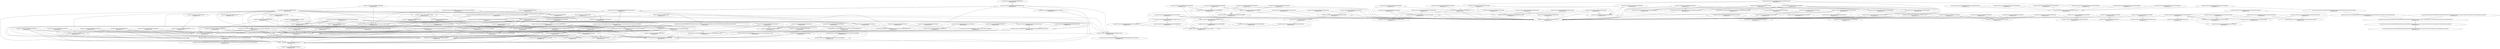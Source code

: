 digraph G {
  "org.apache.commons.math3.dfp$Dfp#positiveOrNull()" [label="org.apache.commons.math3.dfp$Dfp#positiveOrNull()\nP(Fail|Node)=0.00"];
  "org.apache.commons.math3.dfp$Dfp#newInstance(org.apache.commons.math3.dfp.Dfp)" [label="org.apache.commons.math3.dfp$Dfp#newInstance(org.apache.commons.math3.dfp.Dfp)\nP(Fail|Node)=0.00"];
  "org.apache.commons.math3.dfp$Dfp#isInfinite()" [label="org.apache.commons.math3.dfp$Dfp#isInfinite()\nP(Fail|Node)=1.00"];
  "org.apache.commons.math3.dfp$Dfp#isNaN()" [label="org.apache.commons.math3.dfp$Dfp#isNaN()\nP(Fail|Node)=1.00"];
  "org.apache.commons.math3.dfp$Dfp#getZero()" [label="org.apache.commons.math3.dfp$Dfp#getZero()\nP(Fail|Node)=0.00"];
  "org.apache.commons.math3.dfp$DfpField#setIEEEFlagsBits(int)" [label="org.apache.commons.math3.dfp$DfpField#setIEEEFlagsBits(int)\nP(Fail|Node)=1.00"];
  "org.apache.commons.math3.dfp$Dfp#dotrap(int,java.lang.String,org.apache.commons.math3.dfp.Dfp,org.apache.commons.math3.dfp.Dfp)" [label="org.apache.commons.math3.dfp$Dfp#dotrap(int,java.lang.String,org.apache.commons.math3.dfp.Dfp,org.apache.commons.math3.dfp.Dfp)\nP(Fail|Node)=0.00"];
  "org.apache.commons.math3.dfp$Dfp#Dfp(org.apache.commons.math3.dfp.Dfp)" [label="org.apache.commons.math3.dfp$Dfp#Dfp(org.apache.commons.math3.dfp.Dfp)\nP(Fail|Node)=1.00"];
  "org.apache.commons.math3.dfp$DfpField#getRadixDigits()" [label="org.apache.commons.math3.dfp$DfpField#getRadixDigits()\nP(Fail|Node)=1.00"];
  "org.apache.commons.math3.util$FastMath#hypot(double,double)" [label="org.apache.commons.math3.util$FastMath#hypot(double,double)\nP(Fail|Node)=0.00"];
  "org.apache.commons.math3.util$FastMath#abs(double)" [label="org.apache.commons.math3.util$FastMath#abs(double)\nP(Fail|Node)=1.00"];
  "org.apache.commons.math3.util$FastMath#scalb(double,int)" [label="org.apache.commons.math3.util$FastMath#scalb(double,int)\nP(Fail|Node)=1.00"];
  "org.apache.commons.math3.util$FastMath#<clinit>()" [label="org.apache.commons.math3.util$FastMath#<clinit>()\nP(Fail|Node)=1.00"];
  "org.apache.commons.math3.util$FastMath#getExponent(double)" [label="org.apache.commons.math3.util$FastMath#getExponent(double)\nP(Fail|Node)=1.00"];
  "org.apache.commons.math3.util$FastMath#sqrt(double)" [label="org.apache.commons.math3.util$FastMath#sqrt(double)\nP(Fail|Node)=1.00"];
  "org.apache.commons.math3.dfp$Dfp#unequal(org.apache.commons.math3.dfp.Dfp)" [label="org.apache.commons.math3.dfp$Dfp#unequal(org.apache.commons.math3.dfp.Dfp)\nP(Fail|Node)=0.00"];
  "org.apache.commons.math3.dfp$Dfp#greaterThan(org.apache.commons.math3.dfp.Dfp)" [label="org.apache.commons.math3.dfp$Dfp#greaterThan(org.apache.commons.math3.dfp.Dfp)\nP(Fail|Node)=0.00"];
  "org.apache.commons.math3.dfp$Dfp#lessThan(org.apache.commons.math3.dfp.Dfp)" [label="org.apache.commons.math3.dfp$Dfp#lessThan(org.apache.commons.math3.dfp.Dfp)\nP(Fail|Node)=0.00"];
  "org.apache.commons.math3.dfp$Dfp#compare(org.apache.commons.math3.dfp.Dfp,org.apache.commons.math3.dfp.Dfp)" [label="org.apache.commons.math3.dfp$Dfp#compare(org.apache.commons.math3.dfp.Dfp,org.apache.commons.math3.dfp.Dfp)\nP(Fail|Node)=1.00"];
  "org.apache.commons.math3.dfp$Dfp#newInstance(java.lang.String)" [label="org.apache.commons.math3.dfp$Dfp#newInstance(java.lang.String)\nP(Fail|Node)=0.00"];
  "org.apache.commons.math3.dfp$Dfp#Dfp(org.apache.commons.math3.dfp.DfpField,java.lang.String)" [label="org.apache.commons.math3.dfp$Dfp#Dfp(org.apache.commons.math3.dfp.DfpField,java.lang.String)\nP(Fail|Node)=0.00"];
  "org.apache.commons.math3.dfp$Dfp#getRadixDigits()" [label="org.apache.commons.math3.dfp$Dfp#getRadixDigits()\nP(Fail|Node)=0.00"];
  "org.apache.commons.math3.dfp$Dfp#round(int)" [label="org.apache.commons.math3.dfp$Dfp#round(int)\nP(Fail|Node)=0.00"];
  "org.apache.commons.math3.dfp$Dfp#Dfp(org.apache.commons.math3.dfp.DfpField,long)" [label="org.apache.commons.math3.dfp$Dfp#Dfp(org.apache.commons.math3.dfp.DfpField,long)\nP(Fail|Node)=0.00"];
  "org.apache.commons.math3.dfp$Dfp#divide(org.apache.commons.math3.dfp.Dfp)" [label="org.apache.commons.math3.dfp$Dfp#divide(org.apache.commons.math3.dfp.Dfp)\nP(Fail|Node)=0.00"];
  "org.apache.commons.math3.dfp$DfpField#getRoundingMode()" [label="org.apache.commons.math3.dfp$DfpField#getRoundingMode()\nP(Fail|Node)=1.00"];
  "org.apache.commons.math3.dfp$DfpField$RoundingMode#<clinit>()" [label="org.apache.commons.math3.dfp$DfpField$RoundingMode#<clinit>()\nP(Fail|Node)=0.00"];
  "org.apache.commons.math3.random$BitsStreamGenerator#nextInt(int)" [label="org.apache.commons.math3.random$BitsStreamGenerator#nextInt(int)\nP(Fail|Node)=0.00"];
  "org.apache.commons.math3.exception$NotStrictlyPositiveException#NotStrictlyPositiveException(java.lang.Number)" [label="org.apache.commons.math3.exception$NotStrictlyPositiveException#NotStrictlyPositiveException(java.lang.Number)\nP(Fail|Node)=0.00"];
  "org.apache.commons.math3.random$MersenneTwister#next(int)" [label="org.apache.commons.math3.random$MersenneTwister#next(int)\nP(Fail|Node)=0.00"];
  "org.apache.commons.math3.exception$NumberIsTooSmallException#NumberIsTooSmallException(java.lang.Number,java.lang.Number,boolean)" [label="org.apache.commons.math3.exception$NumberIsTooSmallException#NumberIsTooSmallException(java.lang.Number,java.lang.Number,boolean)\nP(Fail|Node)=0.00"];
  "org.apache.commons.math3.dfp$Dfp#divide(int)" [label="org.apache.commons.math3.dfp$Dfp#divide(int)\nP(Fail|Node)=0.00"];
  "org.apache.commons.math3.dfp$Dfp#shiftLeft()" [label="org.apache.commons.math3.dfp$Dfp#shiftLeft()\nP(Fail|Node)=1.00"];
  "org.apache.commons.math3.util$FastMath#acosh(double)" [label="org.apache.commons.math3.util$FastMath#acosh(double)\nP(Fail|Node)=0.00"];
  "org.apache.commons.math3.util$FastMath#log(double)" [label="org.apache.commons.math3.util$FastMath#log(double)\nP(Fail|Node)=0.00"];
  "org.apache.commons.math3.util$FastMath#log(double,double[])" [label="org.apache.commons.math3.util$FastMath#log(double,double[])\nP(Fail|Node)=0.00"];
  "org.apache.commons.math3.dfp$Dfp#Dfp(org.apache.commons.math3.dfp.DfpField,double)" [label="org.apache.commons.math3.dfp$Dfp#Dfp(org.apache.commons.math3.dfp.DfpField,double)\nP(Fail|Node)=0.00"];
  "org.apache.commons.math3.dfp$Dfp#add(org.apache.commons.math3.dfp.Dfp)" [label="org.apache.commons.math3.dfp$Dfp#add(org.apache.commons.math3.dfp.Dfp)\nP(Fail|Node)=0.00"];
  "org.apache.commons.math3.dfp$DfpField#getOne()" [label="org.apache.commons.math3.dfp$DfpField#getOne()\nP(Fail|Node)=1.00"];
  "org.apache.commons.math3.dfp$Dfp#multiply(org.apache.commons.math3.dfp.Dfp)" [label="org.apache.commons.math3.dfp$Dfp#multiply(org.apache.commons.math3.dfp.Dfp)\nP(Fail|Node)=0.00"];
  "org.apache.commons.math3.dfp$Dfp#negate()" [label="org.apache.commons.math3.dfp$Dfp#negate()\nP(Fail|Node)=0.00"];
  "org.apache.commons.math3.dfp$DfpField#getTwo()" [label="org.apache.commons.math3.dfp$DfpField#getTwo()\nP(Fail|Node)=1.00"];
  "org.apache.commons.math3.dfp$Dfp#complement(int)" [label="org.apache.commons.math3.dfp$Dfp#complement(int)\nP(Fail|Node)=1.00"];
  "org.apache.commons.math3.dfp$Dfp#shiftRight()" [label="org.apache.commons.math3.dfp$Dfp#shiftRight()\nP(Fail|Node)=1.00"];
  "org.apache.commons.math3.dfp$Dfp#align(int)" [label="org.apache.commons.math3.dfp$Dfp#align(int)\nP(Fail|Node)=0.00"];
  "org.apache.commons.math3.dfp$Dfp#strictlyNegative()" [label="org.apache.commons.math3.dfp$Dfp#strictlyNegative()\nP(Fail|Node)=0.00"];
  "org.apache.commons.math3.util$FastMath#exp(double,double,double[])" [label="org.apache.commons.math3.util$FastMath#exp(double,double,double[])\nP(Fail|Node)=0.00"];
  "org.apache.commons.math3.util$FastMath$ExpIntTable#<clinit>()" [label="org.apache.commons.math3.util$FastMath$ExpIntTable#<clinit>()\nP(Fail|Node)=0.00"];
  "org.apache.commons.math3.util$FastMath$ExpFracTable#<clinit>()" [label="org.apache.commons.math3.util$FastMath$ExpFracTable#<clinit>()\nP(Fail|Node)=0.00"];
  "org.apache.commons.math3.util$FastMathLiteralArrays#loadExpIntB()" [label="org.apache.commons.math3.util$FastMathLiteralArrays#loadExpIntB()\nP(Fail|Node)=0.00"];
  "org.apache.commons.math3.util$FastMathLiteralArrays#<clinit>()" [label="org.apache.commons.math3.util$FastMathLiteralArrays#<clinit>()\nP(Fail|Node)=1.00"];
  "org.apache.commons.math3.util$FastMathLiteralArrays#loadExpIntA()" [label="org.apache.commons.math3.util$FastMathLiteralArrays#loadExpIntA()\nP(Fail|Node)=0.00"];
  "org.apache.commons.math3.exception$NumberIsTooSmallException#NumberIsTooSmallException(org.apache.commons.math3.exception.util.Localizable,java.lang.Number,java.lang.Number,boolean)" [label="org.apache.commons.math3.exception$NumberIsTooSmallException#NumberIsTooSmallException(org.apache.commons.math3.exception.util.Localizable,java.lang.Number,java.lang.Number,boolean)\nP(Fail|Node)=0.00"];
  "org.apache.commons.math3.util$FastMath#sin(double)" [label="org.apache.commons.math3.util$FastMath#sin(double)\nP(Fail|Node)=0.00"];
  "org.apache.commons.math3.util$FastMath#sinQ(double,double)" [label="org.apache.commons.math3.util$FastMath#sinQ(double,double)\nP(Fail|Node)=0.00"];
  "org.apache.commons.math3.util$FastMath$CodyWaite#getRemB()" [label="org.apache.commons.math3.util$FastMath$CodyWaite#getRemB()\nP(Fail|Node)=1.00"];
  "org.apache.commons.math3.util$FastMath$CodyWaite#getRemA()" [label="org.apache.commons.math3.util$FastMath$CodyWaite#getRemA()\nP(Fail|Node)=1.00"];
  "org.apache.commons.math3.util$FastMath#reducePayneHanek(double,double[])" [label="org.apache.commons.math3.util$FastMath#reducePayneHanek(double,double[])\nP(Fail|Node)=0.00"];
  "org.apache.commons.math3.util$FastMath$CodyWaite#FastMath$CodyWaite(double,double)" [label="org.apache.commons.math3.util$FastMath$CodyWaite#FastMath$CodyWaite(double,double)\nP(Fail|Node)=1.00"];
  "org.apache.commons.math3.util$FastMath$CodyWaite#getK()" [label="org.apache.commons.math3.util$FastMath$CodyWaite#getK()\nP(Fail|Node)=1.00"];
  "org.apache.commons.math3.util$FastMath#cosQ(double,double)" [label="org.apache.commons.math3.util$FastMath#cosQ(double,double)\nP(Fail|Node)=0.00"];
  "org.apache.commons.math3.util$FastMath#polyCosine(double)" [label="org.apache.commons.math3.util$FastMath#polyCosine(double)\nP(Fail|Node)=1.00"];
  "org.apache.commons.math3.util$FastMath#polySine(double)" [label="org.apache.commons.math3.util$FastMath#polySine(double)\nP(Fail|Node)=1.00"];
  "org.apache.commons.math3.dfp$DfpField#getZero()" [label="org.apache.commons.math3.dfp$DfpField#getZero()\nP(Fail|Node)=1.00"];
  "org.apache.commons.math3.dfp$Dfp#multiplyFast(int)" [label="org.apache.commons.math3.dfp$Dfp#multiplyFast(int)\nP(Fail|Node)=0.00"];
  "org.apache.commons.math3.util$FastMath#tan(double)" [label="org.apache.commons.math3.util$FastMath#tan(double)\nP(Fail|Node)=0.00"];
  "org.apache.commons.math3.util$FastMath#tanQ(double,double,boolean)" [label="org.apache.commons.math3.util$FastMath#tanQ(double,double,boolean)\nP(Fail|Node)=0.00"];
  "org.apache.commons.math3.util$FastMath#acos(double)" [label="org.apache.commons.math3.util$FastMath#acos(double)\nP(Fail|Node)=0.00"];
  "org.apache.commons.math3.util$FastMath#atan(double,double,boolean)" [label="org.apache.commons.math3.util$FastMath#atan(double,double,boolean)\nP(Fail|Node)=0.00"];
  "org.apache.commons.math3.util$FastMath#doubleHighPart(double)" [label="org.apache.commons.math3.util$FastMath#doubleHighPart(double)\nP(Fail|Node)=1.00"];
  "org.apache.commons.math3.util$FastMath#copySign(double,double)" [label="org.apache.commons.math3.util$FastMath#copySign(double,double)\nP(Fail|Node)=1.00"];
  "org.apache.commons.math3.util$FastMath#pow(double,double)" [label="org.apache.commons.math3.util$FastMath#pow(double,double)\nP(Fail|Node)=0.00"];
  "org.apache.commons.math3.util$FastMath$lnMant#<clinit>()" [label="org.apache.commons.math3.util$FastMath$lnMant#<clinit>()\nP(Fail|Node)=0.00"];
  "org.apache.commons.math3.dfp$Dfp#nextAfter(org.apache.commons.math3.dfp.Dfp)" [label="org.apache.commons.math3.dfp$Dfp#nextAfter(org.apache.commons.math3.dfp.Dfp)\nP(Fail|Node)=0.00"];
  "org.apache.commons.math3.dfp$Dfp#classify()" [label="org.apache.commons.math3.dfp$Dfp#classify()\nP(Fail|Node)=1.00"];
  "org.apache.commons.math3.dfp$Dfp#getOne()" [label="org.apache.commons.math3.dfp$Dfp#getOne()\nP(Fail|Node)=0.00"];
  "org.apache.commons.math3.dfp$Dfp#subtract(org.apache.commons.math3.dfp.Dfp)" [label="org.apache.commons.math3.dfp$Dfp#subtract(org.apache.commons.math3.dfp.Dfp)\nP(Fail|Node)=0.00"];
  "org.apache.commons.math3.dfp$Dfp#equals(java.lang.Object)" [label="org.apache.commons.math3.dfp$Dfp#equals(java.lang.Object)\nP(Fail|Node)=0.00"];
  "org.apache.commons.math3.random$BitsStreamGenerator#nextBytes(byte[])" [label="org.apache.commons.math3.random$BitsStreamGenerator#nextBytes(byte[])\nP(Fail|Node)=0.00"];
  "org.apache.commons.math3.random$MersenneTwister#<clinit>()" [label="org.apache.commons.math3.random$MersenneTwister#<clinit>()\nP(Fail|Node)=1.00"];
  "org.apache.commons.math3.util$FastMath#toDegrees(double)" [label="org.apache.commons.math3.util$FastMath#toDegrees(double)\nP(Fail|Node)=0.00"];
  "org.apache.commons.math3.dfp$Dfp#newInstance(double)" [label="org.apache.commons.math3.dfp$Dfp#newInstance(double)\nP(Fail|Node)=0.00"];
  "org.apache.commons.math3.dfp$Dfp#getField()" [label="org.apache.commons.math3.dfp$Dfp#getField()\nP(Fail|Node)=1.00"];
  "org.apache.commons.math3.dfp$DfpField#computePi(org.apache.commons.math3.dfp.Dfp,org.apache.commons.math3.dfp.Dfp,org.apache.commons.math3.dfp.Dfp)" [label="org.apache.commons.math3.dfp$DfpField#computePi(org.apache.commons.math3.dfp.Dfp,org.apache.commons.math3.dfp.Dfp,org.apache.commons.math3.dfp.Dfp)\nP(Fail|Node)=0.00"];
  "org.apache.commons.math3.dfp$Dfp#sqrt()" [label="org.apache.commons.math3.dfp$Dfp#sqrt()\nP(Fail|Node)=0.00"];
  "org.apache.commons.math3.util$FastMath#toRadians(double)" [label="org.apache.commons.math3.util$FastMath#toRadians(double)\nP(Fail|Node)=0.00"];
  "org.apache.commons.math3.util$FastMathLiteralArrays#loadExpFracA()" [label="org.apache.commons.math3.util$FastMathLiteralArrays#loadExpFracA()\nP(Fail|Node)=0.00"];
  "org.apache.commons.math3.util$FastMath#exp(double)" [label="org.apache.commons.math3.util$FastMath#exp(double)\nP(Fail|Node)=0.00"];
  "org.apache.commons.math3.dfp$DfpField#computeLn(org.apache.commons.math3.dfp.Dfp,org.apache.commons.math3.dfp.Dfp,org.apache.commons.math3.dfp.Dfp)" [label="org.apache.commons.math3.dfp$DfpField#computeLn(org.apache.commons.math3.dfp.Dfp,org.apache.commons.math3.dfp.Dfp,org.apache.commons.math3.dfp.Dfp)\nP(Fail|Node)=0.00"];
  "org.apache.commons.math3.dfp$Dfp#Dfp(org.apache.commons.math3.dfp.DfpField,int)" [label="org.apache.commons.math3.dfp$Dfp#Dfp(org.apache.commons.math3.dfp.DfpField,int)\nP(Fail|Node)=0.00"];
  "org.apache.commons.math3.util$FastMath#cbrt(double)" [label="org.apache.commons.math3.util$FastMath#cbrt(double)\nP(Fail|Node)=0.00"];
  "org.apache.commons.math3.dfp$DfpField#computeExp(org.apache.commons.math3.dfp.Dfp,org.apache.commons.math3.dfp.Dfp)" [label="org.apache.commons.math3.dfp$DfpField#computeExp(org.apache.commons.math3.dfp.Dfp,org.apache.commons.math3.dfp.Dfp)\nP(Fail|Node)=0.00"];
  "org.apache.commons.math3.util$FastMath#ceil(double)" [label="org.apache.commons.math3.util$FastMath#ceil(double)\nP(Fail|Node)=0.00"];
  "org.apache.commons.math3.util$FastMath#floor(double)" [label="org.apache.commons.math3.util$FastMath#floor(double)\nP(Fail|Node)=1.00"];
  "org.apache.commons.math3.dfp$Dfp#toDouble()" [label="org.apache.commons.math3.dfp$Dfp#toDouble()\nP(Fail|Node)=0.00"];
  "org.apache.commons.math3.dfp$Dfp#multiply(int)" [label="org.apache.commons.math3.dfp$Dfp#multiply(int)\nP(Fail|Node)=0.00"];
  "org.apache.commons.math3.dfp$Dfp#getTwo()" [label="org.apache.commons.math3.dfp$Dfp#getTwo()\nP(Fail|Node)=0.00"];
  "org.apache.commons.math3.dfp$Dfp#rint()" [label="org.apache.commons.math3.dfp$Dfp#rint()\nP(Fail|Node)=0.00"];
  "org.apache.commons.math3.dfp$Dfp#newInstance(long)" [label="org.apache.commons.math3.dfp$Dfp#newInstance(long)\nP(Fail|Node)=0.00"];
  "org.apache.commons.math3.dfp$Dfp#log10()" [label="org.apache.commons.math3.dfp$Dfp#log10()\nP(Fail|Node)=1.00"];
  "org.apache.commons.math3.dfp$Dfp#toString()" [label="org.apache.commons.math3.dfp$Dfp#toString()\nP(Fail|Node)=0.00"];
  "org.apache.commons.math3.dfp$Dfp#newInstance(int)" [label="org.apache.commons.math3.dfp$Dfp#newInstance(int)\nP(Fail|Node)=0.00"];
  "org.apache.commons.math3.util$FastMath#atan(double)" [label="org.apache.commons.math3.util$FastMath#atan(double)\nP(Fail|Node)=0.00"];
  "org.apache.commons.math3.util$FastMath#cosh(double)" [label="org.apache.commons.math3.util$FastMath#cosh(double)\nP(Fail|Node)=0.00"];
  "org.apache.commons.math3.dfp$Dfp#trunc(org.apache.commons.math3.dfp.DfpField$RoundingMode)" [label="org.apache.commons.math3.dfp$Dfp#trunc(org.apache.commons.math3.dfp.DfpField$RoundingMode)\nP(Fail|Node)=0.00"];
  "org.apache.commons.math3.dfp$Dfp#trap(int,java.lang.String,org.apache.commons.math3.dfp.Dfp,org.apache.commons.math3.dfp.Dfp,org.apache.commons.math3.dfp.Dfp)" [label="org.apache.commons.math3.dfp$Dfp#trap(int,java.lang.String,org.apache.commons.math3.dfp.Dfp,org.apache.commons.math3.dfp.Dfp,org.apache.commons.math3.dfp.Dfp)\nP(Fail|Node)=1.00"];
  "org.apache.commons.math3.random$BitsStreamGenerator#nextGaussian()" [label="org.apache.commons.math3.random$BitsStreamGenerator#nextGaussian()\nP(Fail|Node)=0.00"];
  "org.apache.commons.math3.util$FastMath#cos(double)" [label="org.apache.commons.math3.util$FastMath#cos(double)\nP(Fail|Node)=0.00"];
  "org.apache.commons.math3.random$BitsStreamGenerator#nextDouble()" [label="org.apache.commons.math3.random$BitsStreamGenerator#nextDouble()\nP(Fail|Node)=0.00"];
  "org.apache.commons.math3.random$MersenneTwister#setSeed(int[])" [label="org.apache.commons.math3.random$MersenneTwister#setSeed(int[])\nP(Fail|Node)=0.00"];
  "org.apache.commons.math3.random$BitsStreamGenerator#clear()" [label="org.apache.commons.math3.random$BitsStreamGenerator#clear()\nP(Fail|Node)=1.00"];
  "org.apache.commons.math3.random$MersenneTwister#setSeed(int)" [label="org.apache.commons.math3.random$MersenneTwister#setSeed(int)\nP(Fail|Node)=0.00"];
  "org.apache.commons.math3.random$MersenneTwister#setSeed(long)" [label="org.apache.commons.math3.random$MersenneTwister#setSeed(long)\nP(Fail|Node)=0.00"];
  "org.apache.commons.math3.util$FastMath#max(int,int)" [label="org.apache.commons.math3.util$FastMath#max(int,int)\nP(Fail|Node)=1.00"];
  "org.apache.commons.math3.util$FastMathLiteralArrays#loadExpFracB()" [label="org.apache.commons.math3.util$FastMathLiteralArrays#loadExpFracB()\nP(Fail|Node)=0.00"];
  "org.apache.commons.math3.dfp$DfpField#computeStringConstants(int)" [label="org.apache.commons.math3.dfp$DfpField#computeStringConstants(int)\nP(Fail|Node)=0.00"];
  "org.apache.commons.math3.dfp$DfpField#DfpField(int,boolean)" [label="org.apache.commons.math3.dfp$DfpField#DfpField(int,boolean)\nP(Fail|Node)=0.00"];
  "org.apache.commons.math3.util$FastMath#tanh(double)" [label="org.apache.commons.math3.util$FastMath#tanh(double)\nP(Fail|Node)=0.00"];
  "org.apache.commons.math3.util$FastMath#expm1(double,double[])" [label="org.apache.commons.math3.util$FastMath#expm1(double,double[])\nP(Fail|Node)=0.00"];
  "org.apache.commons.math3.dfp$Dfp#negativeOrNull()" [label="org.apache.commons.math3.dfp$Dfp#negativeOrNull()\nP(Fail|Node)=0.00"];
  "org.apache.commons.math3.dfp$Dfp#newInstance()" [label="org.apache.commons.math3.dfp$Dfp#newInstance()\nP(Fail|Node)=0.00"];
  "org.apache.commons.math3.dfp$Dfp#Dfp(org.apache.commons.math3.dfp.DfpField)" [label="org.apache.commons.math3.dfp$Dfp#Dfp(org.apache.commons.math3.dfp.DfpField)\nP(Fail|Node)=0.00"];
  "org.apache.commons.math3.util$FastMath#asin(double)" [label="org.apache.commons.math3.util$FastMath#asin(double)\nP(Fail|Node)=0.00"];
  "org.apache.commons.math3.util$FastMath#sinh(double)" [label="org.apache.commons.math3.util$FastMath#sinh(double)\nP(Fail|Node)=0.00"];
  "org.apache.commons.math3.random$MersenneTwister#MersenneTwister(long)" [label="org.apache.commons.math3.random$MersenneTwister#MersenneTwister(long)\nP(Fail|Node)=0.00"];
  "org.apache.commons.math3.random$BitsStreamGenerator#BitsStreamGenerator()" [label="org.apache.commons.math3.random$BitsStreamGenerator#BitsStreamGenerator()\nP(Fail|Node)=1.00"];
  "org.apache.commons.math3.random$MersenneTwister#MersenneTwister()" [label="org.apache.commons.math3.random$MersenneTwister#MersenneTwister()\nP(Fail|Node)=0.00"];
  "org.apache.commons.math3.dfp$Dfp#remainder(org.apache.commons.math3.dfp.Dfp)" [label="org.apache.commons.math3.dfp$Dfp#remainder(org.apache.commons.math3.dfp.Dfp)\nP(Fail|Node)=0.00"];
  "org.apache.commons.math3.util$FastMath#log1p(double)" [label="org.apache.commons.math3.util$FastMath#log1p(double)\nP(Fail|Node)=0.00"];
  "org.apache.commons.math3.dfp$Dfp#power10(int)" [label="org.apache.commons.math3.dfp$Dfp#power10(int)\nP(Fail|Node)=0.00"];
  "org.apache.commons.math3.dfp$DfpField#DfpField(int)" [label="org.apache.commons.math3.dfp$DfpField#DfpField(int)\nP(Fail|Node)=0.00"];
  "org.apache.commons.math3.dfp$DfpField#split(java.lang.String)" [label="org.apache.commons.math3.dfp$DfpField#split(java.lang.String)\nP(Fail|Node)=0.00"];
  "org.apache.commons.math3.dfp$Dfp#ceil()" [label="org.apache.commons.math3.dfp$Dfp#ceil()\nP(Fail|Node)=0.00"];
  "org.apache.commons.math3.exception$MathIllegalNumberException#MathIllegalNumberException(org.apache.commons.math3.exception.util.Localizable,java.lang.Number,java.lang.Object[])" [label="org.apache.commons.math3.exception$MathIllegalNumberException#MathIllegalNumberException(org.apache.commons.math3.exception.util.Localizable,java.lang.Number,java.lang.Object[])\nP(Fail|Node)=0.00"];
  "org.apache.commons.math3.exception$MathIllegalArgumentException#MathIllegalArgumentException(org.apache.commons.math3.exception.util.Localizable,java.lang.Object[])" [label="org.apache.commons.math3.exception$MathIllegalArgumentException#MathIllegalArgumentException(org.apache.commons.math3.exception.util.Localizable,java.lang.Object[])\nP(Fail|Node)=1.00"];
  "org.apache.commons.math3.util$FastMath#asinh(double)" [label="org.apache.commons.math3.util$FastMath#asinh(double)\nP(Fail|Node)=0.00"];
  "org.apache.commons.math3.util$FastMath#main(java.lang.String[])" [label="org.apache.commons.math3.util$FastMath#main(java.lang.String[])\nP(Fail|Node)=0.00"];
  "org.apache.commons.math3.random$MersenneTwister#MersenneTwister(int)" [label="org.apache.commons.math3.random$MersenneTwister#MersenneTwister(int)\nP(Fail|Node)=0.00"];
  "org.apache.commons.math3.random$BitsStreamGenerator#nextFloat()" [label="org.apache.commons.math3.random$BitsStreamGenerator#nextFloat()\nP(Fail|Node)=0.00"];
  "org.apache.commons.math3.util$FastMath#atan2(double,double)" [label="org.apache.commons.math3.util$FastMath#atan2(double,double)\nP(Fail|Node)=0.00"];
  "org.apache.commons.math3.dfp$DfpField#newDfp(org.apache.commons.math3.dfp.Dfp)" [label="org.apache.commons.math3.dfp$DfpField#newDfp(org.apache.commons.math3.dfp.Dfp)\nP(Fail|Node)=0.00"];
  "org.apache.commons.math3.util$FastMathLiteralArrays#loadLnMant()" [label="org.apache.commons.math3.util$FastMathLiteralArrays#loadLnMant()\nP(Fail|Node)=0.00"];
  "org.apache.commons.math3.util$FastMath#atanh(double)" [label="org.apache.commons.math3.util$FastMath#atanh(double)\nP(Fail|Node)=0.00"];
  "org.apache.commons.math3.dfp$Dfp#abs()" [label="org.apache.commons.math3.dfp$Dfp#abs()\nP(Fail|Node)=0.00"];
  "org.apache.commons.math3.dfp$Dfp#isZero()" [label="org.apache.commons.math3.dfp$Dfp#isZero()\nP(Fail|Node)=0.00"];
  "org.apache.commons.math3.util$FastMath#ulp(double)" [label="org.apache.commons.math3.util$FastMath#ulp(double)\nP(Fail|Node)=0.00"];
  "org.apache.commons.math3.dfp$Dfp#Dfp(org.apache.commons.math3.dfp.DfpField,byte,byte)" [label="org.apache.commons.math3.dfp$Dfp#Dfp(org.apache.commons.math3.dfp.DfpField,byte,byte)\nP(Fail|Node)=0.00"];
  "org.apache.commons.math3.dfp$DfpField$RoundingMode#DfpField$RoundingMode(java.lang.String,int)" [label="org.apache.commons.math3.dfp$DfpField$RoundingMode#DfpField$RoundingMode(java.lang.String,int)\nP(Fail|Node)=1.00"];
  "org.apache.commons.math3.util$FastMath#nextUp(double)" [label="org.apache.commons.math3.util$FastMath#nextUp(double)\nP(Fail|Node)=0.00"];
  "org.apache.commons.math3.util$FastMath#nextAfter(double,double)" [label="org.apache.commons.math3.util$FastMath#nextAfter(double,double)\nP(Fail|Node)=1.00"];
  "org.apache.commons.math3.util$FastMath#rint(double)" [label="org.apache.commons.math3.util$FastMath#rint(double)\nP(Fail|Node)=0.00"];
  "org.apache.commons.math3.exception$NotStrictlyPositiveException#NotStrictlyPositiveException(org.apache.commons.math3.exception.util.Localizable,java.lang.Number)" [label="org.apache.commons.math3.exception$NotStrictlyPositiveException#NotStrictlyPositiveException(org.apache.commons.math3.exception.util.Localizable,java.lang.Number)\nP(Fail|Node)=0.00"];
  "org.apache.commons.math3.util$FastMath#expm1(double)" [label="org.apache.commons.math3.util$FastMath#expm1(double)\nP(Fail|Node)=0.00"];
  "org.apache.commons.math3.dfp$Dfp#newInstance(byte)" [label="org.apache.commons.math3.dfp$Dfp#newInstance(byte)\nP(Fail|Node)=0.00"];
  "org.apache.commons.math3.dfp$Dfp#Dfp(org.apache.commons.math3.dfp.DfpField,byte)" [label="org.apache.commons.math3.dfp$Dfp#Dfp(org.apache.commons.math3.dfp.DfpField,byte)\nP(Fail|Node)=0.00"];
  "org.apache.commons.math3.dfp$Dfp#reciprocal()" [label="org.apache.commons.math3.dfp$Dfp#reciprocal()\nP(Fail|Node)=0.00"];
  "org.apache.commons.math3.util$FastMath#log(double,double)" [label="org.apache.commons.math3.util$FastMath#log(double,double)\nP(Fail|Node)=0.00"];
  "org.apache.commons.math3.dfp$Dfp#power10K(int)" [label="org.apache.commons.math3.dfp$Dfp#power10K(int)\nP(Fail|Node)=0.00"];
  "org.apache.commons.math3.dfp$Dfp#strictlyPositive()" [label="org.apache.commons.math3.dfp$Dfp#strictlyPositive()\nP(Fail|Node)=0.00"];
  "org.apache.commons.math3.dfp$DfpField#newDfp(double)" [label="org.apache.commons.math3.dfp$DfpField#newDfp(double)\nP(Fail|Node)=0.00"];
  "org.apache.commons.math3.dfp$DfpField#newDfp(byte,byte)" [label="org.apache.commons.math3.dfp$DfpField#newDfp(byte,byte)\nP(Fail|Node)=0.00"];
  "org.apache.commons.math3.dfp$Dfp#floor()" [label="org.apache.commons.math3.dfp$Dfp#floor()\nP(Fail|Node)=0.00"];
  "org.apache.commons.math3.util$FastMath#round(double)" [label="org.apache.commons.math3.util$FastMath#round(double)\nP(Fail|Node)=0.00"];
  "org.apache.commons.math3.dfp$Dfp#intValue()" [label="org.apache.commons.math3.dfp$Dfp#intValue()\nP(Fail|Node)=0.00"];
  "org.apache.commons.math3.dfp$DfpField#newDfp()" [label="org.apache.commons.math3.dfp$DfpField#newDfp()\nP(Fail|Node)=0.00"];
  "org.apache.commons.math3.dfp$DfpField#newDfp(byte)" [label="org.apache.commons.math3.dfp$DfpField#newDfp(byte)\nP(Fail|Node)=0.00"];
  "org.apache.commons.math3.util$FastMath#ulp(float)" [label="org.apache.commons.math3.util$FastMath#ulp(float)\nP(Fail|Node)=0.00"];
  "org.apache.commons.math3.util$FastMath#abs(float)" [label="org.apache.commons.math3.util$FastMath#abs(float)\nP(Fail|Node)=1.00"];
  "org.apache.commons.math3.util$FastMath#log10(double)" [label="org.apache.commons.math3.util$FastMath#log10(double)\nP(Fail|Node)=0.00"];
  "org.apache.commons.math3.dfp$Dfp#newInstance(byte,byte)" [label="org.apache.commons.math3.dfp$Dfp#newInstance(byte,byte)\nP(Fail|Node)=0.00"];
  "org.apache.commons.math3.random$MersenneTwister#MersenneTwister(int[])" [label="org.apache.commons.math3.random$MersenneTwister#MersenneTwister(int[])\nP(Fail|Node)=0.00"];
  "org.apache.commons.math3.dfp$Dfp#dfp2string()" [label="org.apache.commons.math3.dfp$Dfp#dfp2string()\nP(Fail|Node)=1.00"];
  "org.apache.commons.math3.dfp$Dfp#dfp2sci()" [label="org.apache.commons.math3.dfp$Dfp#dfp2sci()\nP(Fail|Node)=1.00"];
  "org.apache.commons.math3.random$BitsStreamGenerator#nextInt()" [label="org.apache.commons.math3.random$BitsStreamGenerator#nextInt()\nP(Fail|Node)=0.00"];
  "org.apache.commons.math3.dfp$DfpField#newDfp(long)" [label="org.apache.commons.math3.dfp$DfpField#newDfp(long)\nP(Fail|Node)=0.00"];
  "org.apache.commons.math3.util$FastMath#nextUp(float)" [label="org.apache.commons.math3.util$FastMath#nextUp(float)\nP(Fail|Node)=0.00"];
  "org.apache.commons.math3.util$FastMath#nextAfter(float,double)" [label="org.apache.commons.math3.util$FastMath#nextAfter(float,double)\nP(Fail|Node)=1.00"];
  "org.apache.commons.math3.dfp$DfpField#newDfp(java.lang.String)" [label="org.apache.commons.math3.dfp$DfpField#newDfp(java.lang.String)\nP(Fail|Node)=0.00"];
  "org.apache.commons.math3.dfp$Dfp#toSplitDouble()" [label="org.apache.commons.math3.dfp$Dfp#toSplitDouble()\nP(Fail|Node)=0.00"];
  "org.apache.commons.math3.dfp$Dfp#copysign(org.apache.commons.math3.dfp.Dfp,org.apache.commons.math3.dfp.Dfp)" [label="org.apache.commons.math3.dfp$Dfp#copysign(org.apache.commons.math3.dfp.Dfp,org.apache.commons.math3.dfp.Dfp)\nP(Fail|Node)=0.00"];
  "org.apache.commons.math3.dfp$DfpField#newDfp(int)" [label="org.apache.commons.math3.dfp$DfpField#newDfp(int)\nP(Fail|Node)=0.00"];
  "org.apache.commons.math3.util$FastMath#round(float)" [label="org.apache.commons.math3.util$FastMath#round(float)\nP(Fail|Node)=0.00"];
  "org.apache.commons.math3.random$BitsStreamGenerator#nextBoolean()" [label="org.apache.commons.math3.random$BitsStreamGenerator#nextBoolean()\nP(Fail|Node)=0.00"];
  "org.apache.commons.math3.random$BitsStreamGenerator#nextLong()" [label="org.apache.commons.math3.random$BitsStreamGenerator#nextLong()\nP(Fail|Node)=0.00"];
  "org.apache.commons.math3.dfp$Dfp#positiveOrNull()" -> "org.apache.commons.math3.dfp$Dfp#newInstance(org.apache.commons.math3.dfp.Dfp)";
  "org.apache.commons.math3.dfp$Dfp#positiveOrNull()" -> "org.apache.commons.math3.dfp$Dfp#isInfinite()";
  "org.apache.commons.math3.dfp$Dfp#positiveOrNull()" -> "org.apache.commons.math3.dfp$Dfp#isNaN()";
  "org.apache.commons.math3.dfp$Dfp#positiveOrNull()" -> "org.apache.commons.math3.dfp$Dfp#getZero()";
  "org.apache.commons.math3.dfp$Dfp#positiveOrNull()" -> "org.apache.commons.math3.dfp$DfpField#setIEEEFlagsBits(int)";
  "org.apache.commons.math3.dfp$Dfp#positiveOrNull()" -> "org.apache.commons.math3.dfp$Dfp#dotrap(int,java.lang.String,org.apache.commons.math3.dfp.Dfp,org.apache.commons.math3.dfp.Dfp)";
  "org.apache.commons.math3.dfp$Dfp#newInstance(org.apache.commons.math3.dfp.Dfp)" -> "org.apache.commons.math3.dfp$Dfp#Dfp(org.apache.commons.math3.dfp.Dfp)";
  "org.apache.commons.math3.dfp$Dfp#newInstance(org.apache.commons.math3.dfp.Dfp)" -> "org.apache.commons.math3.dfp$DfpField#setIEEEFlagsBits(int)";
  "org.apache.commons.math3.dfp$Dfp#newInstance(org.apache.commons.math3.dfp.Dfp)" -> "org.apache.commons.math3.dfp$Dfp#getZero()";
  "org.apache.commons.math3.dfp$Dfp#newInstance(org.apache.commons.math3.dfp.Dfp)" -> "org.apache.commons.math3.dfp$DfpField#getRadixDigits()";
  "org.apache.commons.math3.dfp$Dfp#newInstance(org.apache.commons.math3.dfp.Dfp)" -> "org.apache.commons.math3.dfp$Dfp#dotrap(int,java.lang.String,org.apache.commons.math3.dfp.Dfp,org.apache.commons.math3.dfp.Dfp)";
  "org.apache.commons.math3.dfp$Dfp#getZero()" -> "org.apache.commons.math3.dfp$DfpField#getZero()";
  "org.apache.commons.math3.dfp$Dfp#dotrap(int,java.lang.String,org.apache.commons.math3.dfp.Dfp,org.apache.commons.math3.dfp.Dfp)" -> "org.apache.commons.math3.dfp$Dfp#trap(int,java.lang.String,org.apache.commons.math3.dfp.Dfp,org.apache.commons.math3.dfp.Dfp,org.apache.commons.math3.dfp.Dfp)";
  "org.apache.commons.math3.dfp$Dfp#dotrap(int,java.lang.String,org.apache.commons.math3.dfp.Dfp,org.apache.commons.math3.dfp.Dfp)" -> "org.apache.commons.math3.dfp$Dfp#getZero()";
  "org.apache.commons.math3.dfp$Dfp#dotrap(int,java.lang.String,org.apache.commons.math3.dfp.Dfp,org.apache.commons.math3.dfp.Dfp)" -> "org.apache.commons.math3.dfp$Dfp#newInstance(org.apache.commons.math3.dfp.Dfp)";
  "org.apache.commons.math3.util$FastMath#hypot(double,double)" -> "org.apache.commons.math3.util$FastMath#abs(double)";
  "org.apache.commons.math3.util$FastMath#hypot(double,double)" -> "org.apache.commons.math3.util$FastMath#scalb(double,int)";
  "org.apache.commons.math3.util$FastMath#hypot(double,double)" -> "org.apache.commons.math3.util$FastMath#<clinit>()";
  "org.apache.commons.math3.util$FastMath#hypot(double,double)" -> "org.apache.commons.math3.util$FastMath#getExponent(double)";
  "org.apache.commons.math3.util$FastMath#hypot(double,double)" -> "org.apache.commons.math3.util$FastMath#sqrt(double)";
  "org.apache.commons.math3.dfp$Dfp#unequal(org.apache.commons.math3.dfp.Dfp)" -> "org.apache.commons.math3.dfp$Dfp#greaterThan(org.apache.commons.math3.dfp.Dfp)";
  "org.apache.commons.math3.dfp$Dfp#unequal(org.apache.commons.math3.dfp.Dfp)" -> "org.apache.commons.math3.dfp$Dfp#isNaN()";
  "org.apache.commons.math3.dfp$Dfp#unequal(org.apache.commons.math3.dfp.Dfp)" -> "org.apache.commons.math3.dfp$DfpField#getRadixDigits()";
  "org.apache.commons.math3.dfp$Dfp#unequal(org.apache.commons.math3.dfp.Dfp)" -> "org.apache.commons.math3.dfp$Dfp#lessThan(org.apache.commons.math3.dfp.Dfp)";
  "org.apache.commons.math3.dfp$Dfp#greaterThan(org.apache.commons.math3.dfp.Dfp)" -> "org.apache.commons.math3.dfp$Dfp#newInstance(org.apache.commons.math3.dfp.Dfp)";
  "org.apache.commons.math3.dfp$Dfp#greaterThan(org.apache.commons.math3.dfp.Dfp)" -> "org.apache.commons.math3.dfp$DfpField#setIEEEFlagsBits(int)";
  "org.apache.commons.math3.dfp$Dfp#greaterThan(org.apache.commons.math3.dfp.Dfp)" -> "org.apache.commons.math3.dfp$Dfp#dotrap(int,java.lang.String,org.apache.commons.math3.dfp.Dfp,org.apache.commons.math3.dfp.Dfp)";
  "org.apache.commons.math3.dfp$Dfp#greaterThan(org.apache.commons.math3.dfp.Dfp)" -> "org.apache.commons.math3.dfp$Dfp#isNaN()";
  "org.apache.commons.math3.dfp$Dfp#greaterThan(org.apache.commons.math3.dfp.Dfp)" -> "org.apache.commons.math3.dfp$Dfp#compare(org.apache.commons.math3.dfp.Dfp,org.apache.commons.math3.dfp.Dfp)";
  "org.apache.commons.math3.dfp$Dfp#greaterThan(org.apache.commons.math3.dfp.Dfp)" -> "org.apache.commons.math3.dfp$DfpField#getRadixDigits()";
  "org.apache.commons.math3.dfp$Dfp#greaterThan(org.apache.commons.math3.dfp.Dfp)" -> "org.apache.commons.math3.dfp$Dfp#getZero()";
  "org.apache.commons.math3.dfp$Dfp#lessThan(org.apache.commons.math3.dfp.Dfp)" -> "org.apache.commons.math3.dfp$Dfp#dotrap(int,java.lang.String,org.apache.commons.math3.dfp.Dfp,org.apache.commons.math3.dfp.Dfp)";
  "org.apache.commons.math3.dfp$Dfp#lessThan(org.apache.commons.math3.dfp.Dfp)" -> "org.apache.commons.math3.dfp$DfpField#getRadixDigits()";
  "org.apache.commons.math3.dfp$Dfp#lessThan(org.apache.commons.math3.dfp.Dfp)" -> "org.apache.commons.math3.dfp$Dfp#compare(org.apache.commons.math3.dfp.Dfp,org.apache.commons.math3.dfp.Dfp)";
  "org.apache.commons.math3.dfp$Dfp#lessThan(org.apache.commons.math3.dfp.Dfp)" -> "org.apache.commons.math3.dfp$Dfp#getZero()";
  "org.apache.commons.math3.dfp$Dfp#lessThan(org.apache.commons.math3.dfp.Dfp)" -> "org.apache.commons.math3.dfp$DfpField#setIEEEFlagsBits(int)";
  "org.apache.commons.math3.dfp$Dfp#lessThan(org.apache.commons.math3.dfp.Dfp)" -> "org.apache.commons.math3.dfp$Dfp#isNaN()";
  "org.apache.commons.math3.dfp$Dfp#lessThan(org.apache.commons.math3.dfp.Dfp)" -> "org.apache.commons.math3.dfp$Dfp#newInstance(org.apache.commons.math3.dfp.Dfp)";
  "org.apache.commons.math3.dfp$Dfp#newInstance(java.lang.String)" -> "org.apache.commons.math3.dfp$Dfp#Dfp(org.apache.commons.math3.dfp.DfpField,java.lang.String)";
  "org.apache.commons.math3.dfp$Dfp#Dfp(org.apache.commons.math3.dfp.DfpField,java.lang.String)" -> "org.apache.commons.math3.dfp$Dfp#getRadixDigits()";
  "org.apache.commons.math3.dfp$Dfp#Dfp(org.apache.commons.math3.dfp.DfpField,java.lang.String)" -> "org.apache.commons.math3.dfp$DfpField#getRadixDigits()";
  "org.apache.commons.math3.dfp$Dfp#Dfp(org.apache.commons.math3.dfp.DfpField,java.lang.String)" -> "org.apache.commons.math3.dfp$Dfp#round(int)";
  "org.apache.commons.math3.dfp$Dfp#getRadixDigits()" -> "org.apache.commons.math3.dfp$DfpField#getRadixDigits()";
  "org.apache.commons.math3.dfp$Dfp#round(int)" -> "org.apache.commons.math3.dfp$DfpField#getRoundingMode()";
  "org.apache.commons.math3.dfp$Dfp#round(int)" -> "org.apache.commons.math3.dfp$Dfp#shiftRight()";
  "org.apache.commons.math3.dfp$Dfp#round(int)" -> "org.apache.commons.math3.dfp$DfpField#setIEEEFlagsBits(int)";
  "org.apache.commons.math3.dfp$Dfp#Dfp(org.apache.commons.math3.dfp.DfpField,long)" -> "org.apache.commons.math3.dfp$DfpField#getRadixDigits()";
  "org.apache.commons.math3.dfp$Dfp#divide(org.apache.commons.math3.dfp.Dfp)" -> "org.apache.commons.math3.dfp$DfpField#setIEEEFlagsBits(int)";
  "org.apache.commons.math3.dfp$Dfp#divide(org.apache.commons.math3.dfp.Dfp)" -> "org.apache.commons.math3.dfp$Dfp#isNaN()";
  "org.apache.commons.math3.dfp$Dfp#divide(org.apache.commons.math3.dfp.Dfp)" -> "org.apache.commons.math3.dfp$Dfp#getZero()";
  "org.apache.commons.math3.dfp$Dfp#divide(org.apache.commons.math3.dfp.Dfp)" -> "org.apache.commons.math3.dfp$DfpField#getRoundingMode()";
  "org.apache.commons.math3.dfp$Dfp#divide(org.apache.commons.math3.dfp.Dfp)" -> "org.apache.commons.math3.dfp$Dfp#newInstance(org.apache.commons.math3.dfp.Dfp)";
  "org.apache.commons.math3.dfp$Dfp#divide(org.apache.commons.math3.dfp.Dfp)" -> "org.apache.commons.math3.dfp$DfpField#getRadixDigits()";
  "org.apache.commons.math3.dfp$Dfp#divide(org.apache.commons.math3.dfp.Dfp)" -> "org.apache.commons.math3.dfp$DfpField$RoundingMode#<clinit>()";
  "org.apache.commons.math3.dfp$Dfp#divide(org.apache.commons.math3.dfp.Dfp)" -> "org.apache.commons.math3.dfp$Dfp#round(int)";
  "org.apache.commons.math3.dfp$Dfp#divide(org.apache.commons.math3.dfp.Dfp)" -> "org.apache.commons.math3.dfp$Dfp#dotrap(int,java.lang.String,org.apache.commons.math3.dfp.Dfp,org.apache.commons.math3.dfp.Dfp)";
  "org.apache.commons.math3.dfp$DfpField$RoundingMode#<clinit>()" -> "org.apache.commons.math3.dfp$DfpField$RoundingMode#DfpField$RoundingMode(java.lang.String,int)";
  "org.apache.commons.math3.random$BitsStreamGenerator#nextInt(int)" -> "org.apache.commons.math3.exception$NotStrictlyPositiveException#NotStrictlyPositiveException(java.lang.Number)";
  "org.apache.commons.math3.random$BitsStreamGenerator#nextInt(int)" -> "org.apache.commons.math3.random$MersenneTwister#next(int)";
  "org.apache.commons.math3.exception$NotStrictlyPositiveException#NotStrictlyPositiveException(java.lang.Number)" -> "org.apache.commons.math3.exception$NumberIsTooSmallException#NumberIsTooSmallException(java.lang.Number,java.lang.Number,boolean)";
  "org.apache.commons.math3.random$MersenneTwister#next(int)" -> "org.apache.commons.math3.random$MersenneTwister#<clinit>()";
  "org.apache.commons.math3.exception$NumberIsTooSmallException#NumberIsTooSmallException(java.lang.Number,java.lang.Number,boolean)" -> "org.apache.commons.math3.exception$NumberIsTooSmallException#NumberIsTooSmallException(org.apache.commons.math3.exception.util.Localizable,java.lang.Number,java.lang.Number,boolean)";
  "org.apache.commons.math3.dfp$Dfp#divide(int)" -> "org.apache.commons.math3.dfp$Dfp#newInstance(org.apache.commons.math3.dfp.Dfp)";
  "org.apache.commons.math3.dfp$Dfp#divide(int)" -> "org.apache.commons.math3.dfp$Dfp#getZero()";
  "org.apache.commons.math3.dfp$Dfp#divide(int)" -> "org.apache.commons.math3.dfp$Dfp#isNaN()";
  "org.apache.commons.math3.dfp$Dfp#divide(int)" -> "org.apache.commons.math3.dfp$Dfp#shiftLeft()";
  "org.apache.commons.math3.dfp$Dfp#divide(int)" -> "org.apache.commons.math3.dfp$Dfp#dotrap(int,java.lang.String,org.apache.commons.math3.dfp.Dfp,org.apache.commons.math3.dfp.Dfp)";
  "org.apache.commons.math3.dfp$Dfp#divide(int)" -> "org.apache.commons.math3.dfp$Dfp#round(int)";
  "org.apache.commons.math3.dfp$Dfp#divide(int)" -> "org.apache.commons.math3.dfp$DfpField#setIEEEFlagsBits(int)";
  "org.apache.commons.math3.util$FastMath#acosh(double)" -> "org.apache.commons.math3.util$FastMath#log(double)";
  "org.apache.commons.math3.util$FastMath#acosh(double)" -> "org.apache.commons.math3.util$FastMath#sqrt(double)";
  "org.apache.commons.math3.util$FastMath#acosh(double)" -> "org.apache.commons.math3.util$FastMath#<clinit>()";
  "org.apache.commons.math3.util$FastMath#log(double)" -> "org.apache.commons.math3.util$FastMath#<clinit>()";
  "org.apache.commons.math3.util$FastMath#log(double)" -> "org.apache.commons.math3.util$FastMath#log(double,double[])";
  "org.apache.commons.math3.util$FastMath#log(double,double[])" -> "org.apache.commons.math3.util$FastMath$lnMant#<clinit>()";
  "org.apache.commons.math3.util$FastMath#log(double,double[])" -> "org.apache.commons.math3.util$FastMath#<clinit>()";
  "org.apache.commons.math3.dfp$Dfp#Dfp(org.apache.commons.math3.dfp.DfpField,double)" -> "org.apache.commons.math3.dfp$Dfp#add(org.apache.commons.math3.dfp.Dfp)";
  "org.apache.commons.math3.dfp$Dfp#Dfp(org.apache.commons.math3.dfp.DfpField,double)" -> "org.apache.commons.math3.dfp$DfpField#getOne()";
  "org.apache.commons.math3.dfp$Dfp#Dfp(org.apache.commons.math3.dfp.DfpField,double)" -> "org.apache.commons.math3.dfp$Dfp#multiply(org.apache.commons.math3.dfp.Dfp)";
  "org.apache.commons.math3.dfp$Dfp#Dfp(org.apache.commons.math3.dfp.DfpField,double)" -> "org.apache.commons.math3.dfp$DfpField#getRadixDigits()";
  "org.apache.commons.math3.dfp$Dfp#Dfp(org.apache.commons.math3.dfp.DfpField,double)" -> "org.apache.commons.math3.dfp$Dfp#divide(org.apache.commons.math3.dfp.Dfp)";
  "org.apache.commons.math3.dfp$Dfp#Dfp(org.apache.commons.math3.dfp.DfpField,double)" -> "org.apache.commons.math3.dfp$Dfp#Dfp(org.apache.commons.math3.dfp.DfpField,long)";
  "org.apache.commons.math3.dfp$Dfp#Dfp(org.apache.commons.math3.dfp.DfpField,double)" -> "org.apache.commons.math3.dfp$Dfp#negate()";
  "org.apache.commons.math3.dfp$Dfp#Dfp(org.apache.commons.math3.dfp.DfpField,double)" -> "org.apache.commons.math3.dfp$DfpField#getTwo()";
  "org.apache.commons.math3.dfp$Dfp#add(org.apache.commons.math3.dfp.Dfp)" -> "org.apache.commons.math3.dfp$Dfp#complement(int)";
  "org.apache.commons.math3.dfp$Dfp#add(org.apache.commons.math3.dfp.Dfp)" -> "org.apache.commons.math3.dfp$Dfp#isNaN()";
  "org.apache.commons.math3.dfp$Dfp#add(org.apache.commons.math3.dfp.Dfp)" -> "org.apache.commons.math3.dfp$DfpField#setIEEEFlagsBits(int)";
  "org.apache.commons.math3.dfp$Dfp#add(org.apache.commons.math3.dfp.Dfp)" -> "org.apache.commons.math3.dfp$Dfp#dotrap(int,java.lang.String,org.apache.commons.math3.dfp.Dfp,org.apache.commons.math3.dfp.Dfp)";
  "org.apache.commons.math3.dfp$Dfp#add(org.apache.commons.math3.dfp.Dfp)" -> "org.apache.commons.math3.dfp$Dfp#compare(org.apache.commons.math3.dfp.Dfp,org.apache.commons.math3.dfp.Dfp)";
  "org.apache.commons.math3.dfp$Dfp#add(org.apache.commons.math3.dfp.Dfp)" -> "org.apache.commons.math3.dfp$Dfp#newInstance(org.apache.commons.math3.dfp.Dfp)";
  "org.apache.commons.math3.dfp$Dfp#add(org.apache.commons.math3.dfp.Dfp)" -> "org.apache.commons.math3.dfp$Dfp#getZero()";
  "org.apache.commons.math3.dfp$Dfp#add(org.apache.commons.math3.dfp.Dfp)" -> "org.apache.commons.math3.dfp$DfpField#getRadixDigits()";
  "org.apache.commons.math3.dfp$Dfp#add(org.apache.commons.math3.dfp.Dfp)" -> "org.apache.commons.math3.dfp$Dfp#shiftLeft()";
  "org.apache.commons.math3.dfp$Dfp#add(org.apache.commons.math3.dfp.Dfp)" -> "org.apache.commons.math3.dfp$Dfp#round(int)";
  "org.apache.commons.math3.dfp$Dfp#add(org.apache.commons.math3.dfp.Dfp)" -> "org.apache.commons.math3.dfp$Dfp#shiftRight()";
  "org.apache.commons.math3.dfp$Dfp#add(org.apache.commons.math3.dfp.Dfp)" -> "org.apache.commons.math3.dfp$Dfp#align(int)";
  "org.apache.commons.math3.dfp$Dfp#multiply(org.apache.commons.math3.dfp.Dfp)" -> "org.apache.commons.math3.dfp$Dfp#newInstance(org.apache.commons.math3.dfp.Dfp)";
  "org.apache.commons.math3.dfp$Dfp#multiply(org.apache.commons.math3.dfp.Dfp)" -> "org.apache.commons.math3.dfp$DfpField#setIEEEFlagsBits(int)";
  "org.apache.commons.math3.dfp$Dfp#multiply(org.apache.commons.math3.dfp.Dfp)" -> "org.apache.commons.math3.dfp$Dfp#isNaN()";
  "org.apache.commons.math3.dfp$Dfp#multiply(org.apache.commons.math3.dfp.Dfp)" -> "org.apache.commons.math3.dfp$DfpField#getRadixDigits()";
  "org.apache.commons.math3.dfp$Dfp#multiply(org.apache.commons.math3.dfp.Dfp)" -> "org.apache.commons.math3.dfp$Dfp#getZero()";
  "org.apache.commons.math3.dfp$Dfp#multiply(org.apache.commons.math3.dfp.Dfp)" -> "org.apache.commons.math3.dfp$Dfp#dotrap(int,java.lang.String,org.apache.commons.math3.dfp.Dfp,org.apache.commons.math3.dfp.Dfp)";
  "org.apache.commons.math3.dfp$Dfp#multiply(org.apache.commons.math3.dfp.Dfp)" -> "org.apache.commons.math3.dfp$Dfp#round(int)";
  "org.apache.commons.math3.dfp$Dfp#negate()" -> "org.apache.commons.math3.dfp$Dfp#newInstance(org.apache.commons.math3.dfp.Dfp)";
  "org.apache.commons.math3.dfp$Dfp#align(int)" -> "org.apache.commons.math3.dfp$Dfp#shiftRight()";
  "org.apache.commons.math3.dfp$Dfp#align(int)" -> "org.apache.commons.math3.dfp$DfpField#setIEEEFlagsBits(int)";
  "org.apache.commons.math3.dfp$Dfp#align(int)" -> "org.apache.commons.math3.dfp$Dfp#shiftLeft()";
  "org.apache.commons.math3.dfp$Dfp#align(int)" -> "org.apache.commons.math3.dfp$Dfp#dotrap(int,java.lang.String,org.apache.commons.math3.dfp.Dfp,org.apache.commons.math3.dfp.Dfp)";
  "org.apache.commons.math3.dfp$Dfp#strictlyNegative()" -> "org.apache.commons.math3.dfp$DfpField#setIEEEFlagsBits(int)";
  "org.apache.commons.math3.dfp$Dfp#strictlyNegative()" -> "org.apache.commons.math3.dfp$Dfp#newInstance(org.apache.commons.math3.dfp.Dfp)";
  "org.apache.commons.math3.dfp$Dfp#strictlyNegative()" -> "org.apache.commons.math3.dfp$Dfp#getZero()";
  "org.apache.commons.math3.dfp$Dfp#strictlyNegative()" -> "org.apache.commons.math3.dfp$Dfp#isNaN()";
  "org.apache.commons.math3.dfp$Dfp#strictlyNegative()" -> "org.apache.commons.math3.dfp$Dfp#dotrap(int,java.lang.String,org.apache.commons.math3.dfp.Dfp,org.apache.commons.math3.dfp.Dfp)";
  "org.apache.commons.math3.dfp$Dfp#strictlyNegative()" -> "org.apache.commons.math3.dfp$Dfp#isInfinite()";
  "org.apache.commons.math3.util$FastMath#exp(double,double,double[])" -> "org.apache.commons.math3.util$FastMath$ExpIntTable#<clinit>()";
  "org.apache.commons.math3.util$FastMath#exp(double,double,double[])" -> "org.apache.commons.math3.util$FastMath$ExpFracTable#<clinit>()";
  "org.apache.commons.math3.util$FastMath#exp(double,double,double[])" -> "org.apache.commons.math3.util$FastMath#<clinit>()";
  "org.apache.commons.math3.util$FastMath$ExpIntTable#<clinit>()" -> "org.apache.commons.math3.util$FastMathLiteralArrays#loadExpIntB()";
  "org.apache.commons.math3.util$FastMath$ExpIntTable#<clinit>()" -> "org.apache.commons.math3.util$FastMathLiteralArrays#<clinit>()";
  "org.apache.commons.math3.util$FastMath$ExpIntTable#<clinit>()" -> "org.apache.commons.math3.util$FastMathLiteralArrays#loadExpIntA()";
  "org.apache.commons.math3.util$FastMath$ExpFracTable#<clinit>()" -> "org.apache.commons.math3.util$FastMathLiteralArrays#loadExpFracA()";
  "org.apache.commons.math3.util$FastMath$ExpFracTable#<clinit>()" -> "org.apache.commons.math3.util$FastMathLiteralArrays#<clinit>()";
  "org.apache.commons.math3.util$FastMath$ExpFracTable#<clinit>()" -> "org.apache.commons.math3.util$FastMathLiteralArrays#loadExpFracB()";
  "org.apache.commons.math3.util$FastMathLiteralArrays#loadExpIntB()" -> "org.apache.commons.math3.util$FastMathLiteralArrays#<clinit>()";
  "org.apache.commons.math3.util$FastMathLiteralArrays#loadExpIntA()" -> "org.apache.commons.math3.util$FastMathLiteralArrays#<clinit>()";
  "org.apache.commons.math3.exception$NumberIsTooSmallException#NumberIsTooSmallException(org.apache.commons.math3.exception.util.Localizable,java.lang.Number,java.lang.Number,boolean)" -> "org.apache.commons.math3.exception$MathIllegalNumberException#MathIllegalNumberException(org.apache.commons.math3.exception.util.Localizable,java.lang.Number,java.lang.Object[])";
  "org.apache.commons.math3.util$FastMath#sin(double)" -> "org.apache.commons.math3.util$FastMath#sinQ(double,double)";
  "org.apache.commons.math3.util$FastMath#sin(double)" -> "org.apache.commons.math3.util$FastMath$CodyWaite#getRemB()";
  "org.apache.commons.math3.util$FastMath#sin(double)" -> "org.apache.commons.math3.util$FastMath$CodyWaite#getRemA()";
  "org.apache.commons.math3.util$FastMath#sin(double)" -> "org.apache.commons.math3.util$FastMath#reducePayneHanek(double,double[])";
  "org.apache.commons.math3.util$FastMath#sin(double)" -> "org.apache.commons.math3.util$FastMath$CodyWaite#FastMath$CodyWaite(double,double)";
  "org.apache.commons.math3.util$FastMath#sin(double)" -> "org.apache.commons.math3.util$FastMath#<clinit>()";
  "org.apache.commons.math3.util$FastMath#sin(double)" -> "org.apache.commons.math3.util$FastMath$CodyWaite#getK()";
  "org.apache.commons.math3.util$FastMath#sin(double)" -> "org.apache.commons.math3.util$FastMath#cosQ(double,double)";
  "org.apache.commons.math3.util$FastMath#sinQ(double,double)" -> "org.apache.commons.math3.util$FastMath#polyCosine(double)";
  "org.apache.commons.math3.util$FastMath#sinQ(double,double)" -> "org.apache.commons.math3.util$FastMath#<clinit>()";
  "org.apache.commons.math3.util$FastMath#sinQ(double,double)" -> "org.apache.commons.math3.util$FastMath#polySine(double)";
  "org.apache.commons.math3.util$FastMath#reducePayneHanek(double,double[])" -> "org.apache.commons.math3.util$FastMath#<clinit>()";
  "org.apache.commons.math3.util$FastMath#cosQ(double,double)" -> "org.apache.commons.math3.util$FastMath#<clinit>()";
  "org.apache.commons.math3.util$FastMath#cosQ(double,double)" -> "org.apache.commons.math3.util$FastMath#sinQ(double,double)";
  "org.apache.commons.math3.dfp$Dfp#multiplyFast(int)" -> "org.apache.commons.math3.dfp$Dfp#isNaN()";
  "org.apache.commons.math3.dfp$Dfp#multiplyFast(int)" -> "org.apache.commons.math3.dfp$DfpField#setIEEEFlagsBits(int)";
  "org.apache.commons.math3.dfp$Dfp#multiplyFast(int)" -> "org.apache.commons.math3.dfp$Dfp#round(int)";
  "org.apache.commons.math3.dfp$Dfp#multiplyFast(int)" -> "org.apache.commons.math3.dfp$Dfp#shiftRight()";
  "org.apache.commons.math3.dfp$Dfp#multiplyFast(int)" -> "org.apache.commons.math3.dfp$Dfp#dotrap(int,java.lang.String,org.apache.commons.math3.dfp.Dfp,org.apache.commons.math3.dfp.Dfp)";
  "org.apache.commons.math3.dfp$Dfp#multiplyFast(int)" -> "org.apache.commons.math3.dfp$Dfp#newInstance(org.apache.commons.math3.dfp.Dfp)";
  "org.apache.commons.math3.dfp$Dfp#multiplyFast(int)" -> "org.apache.commons.math3.dfp$Dfp#getZero()";
  "org.apache.commons.math3.util$FastMath#tan(double)" -> "org.apache.commons.math3.util$FastMath#reducePayneHanek(double,double[])";
  "org.apache.commons.math3.util$FastMath#tan(double)" -> "org.apache.commons.math3.util$FastMath$CodyWaite#FastMath$CodyWaite(double,double)";
  "org.apache.commons.math3.util$FastMath#tan(double)" -> "org.apache.commons.math3.util$FastMath#tanQ(double,double,boolean)";
  "org.apache.commons.math3.util$FastMath#tan(double)" -> "org.apache.commons.math3.util$FastMath$CodyWaite#getK()";
  "org.apache.commons.math3.util$FastMath#tan(double)" -> "org.apache.commons.math3.util$FastMath$CodyWaite#getRemA()";
  "org.apache.commons.math3.util$FastMath#tan(double)" -> "org.apache.commons.math3.util$FastMath#<clinit>()";
  "org.apache.commons.math3.util$FastMath#tan(double)" -> "org.apache.commons.math3.util$FastMath$CodyWaite#getRemB()";
  "org.apache.commons.math3.util$FastMath#tanQ(double,double,boolean)" -> "org.apache.commons.math3.util$FastMath#polySine(double)";
  "org.apache.commons.math3.util$FastMath#tanQ(double,double,boolean)" -> "org.apache.commons.math3.util$FastMath#polyCosine(double)";
  "org.apache.commons.math3.util$FastMath#tanQ(double,double,boolean)" -> "org.apache.commons.math3.util$FastMath#<clinit>()";
  "org.apache.commons.math3.util$FastMath#acos(double)" -> "org.apache.commons.math3.util$FastMath#atan(double,double,boolean)";
  "org.apache.commons.math3.util$FastMath#acos(double)" -> "org.apache.commons.math3.util$FastMath#sqrt(double)";
  "org.apache.commons.math3.util$FastMath#acos(double)" -> "org.apache.commons.math3.util$FastMath#<clinit>()";
  "org.apache.commons.math3.util$FastMath#acos(double)" -> "org.apache.commons.math3.util$FastMath#doubleHighPart(double)";
  "org.apache.commons.math3.util$FastMath#atan(double,double,boolean)" -> "org.apache.commons.math3.util$FastMath#<clinit>()";
  "org.apache.commons.math3.util$FastMath#atan(double,double,boolean)" -> "org.apache.commons.math3.util$FastMath#copySign(double,double)";
  "org.apache.commons.math3.util$FastMath#pow(double,double)" -> "org.apache.commons.math3.util$FastMath#log(double,double[])";
  "org.apache.commons.math3.util$FastMath#pow(double,double)" -> "org.apache.commons.math3.util$FastMath#<clinit>()";
  "org.apache.commons.math3.util$FastMath#pow(double,double)" -> "org.apache.commons.math3.util$FastMath#exp(double,double,double[])";
  "org.apache.commons.math3.util$FastMath$lnMant#<clinit>()" -> "org.apache.commons.math3.util$FastMathLiteralArrays#<clinit>()";
  "org.apache.commons.math3.util$FastMath$lnMant#<clinit>()" -> "org.apache.commons.math3.util$FastMathLiteralArrays#loadLnMant()";
  "org.apache.commons.math3.dfp$Dfp#nextAfter(org.apache.commons.math3.dfp.Dfp)" -> "org.apache.commons.math3.dfp$Dfp#classify()";
  "org.apache.commons.math3.dfp$Dfp#nextAfter(org.apache.commons.math3.dfp.Dfp)" -> "org.apache.commons.math3.dfp$Dfp#dotrap(int,java.lang.String,org.apache.commons.math3.dfp.Dfp,org.apache.commons.math3.dfp.Dfp)";
  "org.apache.commons.math3.dfp$Dfp#nextAfter(org.apache.commons.math3.dfp.Dfp)" -> "org.apache.commons.math3.dfp$Dfp#newInstance(org.apache.commons.math3.dfp.Dfp)";
  "org.apache.commons.math3.dfp$Dfp#nextAfter(org.apache.commons.math3.dfp.Dfp)" -> "org.apache.commons.math3.dfp$Dfp#getOne()";
  "org.apache.commons.math3.dfp$Dfp#nextAfter(org.apache.commons.math3.dfp.Dfp)" -> "org.apache.commons.math3.dfp$DfpField#getRadixDigits()";
  "org.apache.commons.math3.dfp$Dfp#nextAfter(org.apache.commons.math3.dfp.Dfp)" -> "org.apache.commons.math3.dfp$Dfp#add(org.apache.commons.math3.dfp.Dfp)";
  "org.apache.commons.math3.dfp$Dfp#nextAfter(org.apache.commons.math3.dfp.Dfp)" -> "org.apache.commons.math3.dfp$Dfp#subtract(org.apache.commons.math3.dfp.Dfp)";
  "org.apache.commons.math3.dfp$Dfp#nextAfter(org.apache.commons.math3.dfp.Dfp)" -> "org.apache.commons.math3.dfp$Dfp#equals(java.lang.Object)";
  "org.apache.commons.math3.dfp$Dfp#nextAfter(org.apache.commons.math3.dfp.Dfp)" -> "org.apache.commons.math3.dfp$Dfp#compare(org.apache.commons.math3.dfp.Dfp,org.apache.commons.math3.dfp.Dfp)";
  "org.apache.commons.math3.dfp$Dfp#nextAfter(org.apache.commons.math3.dfp.Dfp)" -> "org.apache.commons.math3.dfp$Dfp#getZero()";
  "org.apache.commons.math3.dfp$Dfp#nextAfter(org.apache.commons.math3.dfp.Dfp)" -> "org.apache.commons.math3.dfp$DfpField#setIEEEFlagsBits(int)";
  "org.apache.commons.math3.dfp$Dfp#nextAfter(org.apache.commons.math3.dfp.Dfp)" -> "org.apache.commons.math3.dfp$Dfp#lessThan(org.apache.commons.math3.dfp.Dfp)";
  "org.apache.commons.math3.dfp$Dfp#getOne()" -> "org.apache.commons.math3.dfp$DfpField#getOne()";
  "org.apache.commons.math3.dfp$Dfp#subtract(org.apache.commons.math3.dfp.Dfp)" -> "org.apache.commons.math3.dfp$Dfp#negate()";
  "org.apache.commons.math3.dfp$Dfp#subtract(org.apache.commons.math3.dfp.Dfp)" -> "org.apache.commons.math3.dfp$Dfp#add(org.apache.commons.math3.dfp.Dfp)";
  "org.apache.commons.math3.dfp$Dfp#equals(java.lang.Object)" -> "org.apache.commons.math3.dfp$Dfp#isNaN()";
  "org.apache.commons.math3.dfp$Dfp#equals(java.lang.Object)" -> "org.apache.commons.math3.dfp$Dfp#compare(org.apache.commons.math3.dfp.Dfp,org.apache.commons.math3.dfp.Dfp)";
  "org.apache.commons.math3.dfp$Dfp#equals(java.lang.Object)" -> "org.apache.commons.math3.dfp$DfpField#getRadixDigits()";
  "org.apache.commons.math3.random$BitsStreamGenerator#nextBytes(byte[])" -> "org.apache.commons.math3.random$MersenneTwister#next(int)";
  "org.apache.commons.math3.util$FastMath#toDegrees(double)" -> "org.apache.commons.math3.util$FastMath#<clinit>()";
  "org.apache.commons.math3.util$FastMath#toDegrees(double)" -> "org.apache.commons.math3.util$FastMath#doubleHighPart(double)";
  "org.apache.commons.math3.dfp$Dfp#newInstance(double)" -> "org.apache.commons.math3.dfp$Dfp#getField()";
  "org.apache.commons.math3.dfp$Dfp#newInstance(double)" -> "org.apache.commons.math3.dfp$Dfp#Dfp(org.apache.commons.math3.dfp.DfpField,double)";
  "org.apache.commons.math3.dfp$DfpField#computePi(org.apache.commons.math3.dfp.Dfp,org.apache.commons.math3.dfp.Dfp,org.apache.commons.math3.dfp.Dfp)" -> "org.apache.commons.math3.dfp$Dfp#subtract(org.apache.commons.math3.dfp.Dfp)";
  "org.apache.commons.math3.dfp$DfpField#computePi(org.apache.commons.math3.dfp.Dfp,org.apache.commons.math3.dfp.Dfp,org.apache.commons.math3.dfp.Dfp)" -> "org.apache.commons.math3.dfp$Dfp#divide(org.apache.commons.math3.dfp.Dfp)";
  "org.apache.commons.math3.dfp$DfpField#computePi(org.apache.commons.math3.dfp.Dfp,org.apache.commons.math3.dfp.Dfp,org.apache.commons.math3.dfp.Dfp)" -> "org.apache.commons.math3.dfp$Dfp#equals(java.lang.Object)";
  "org.apache.commons.math3.dfp$DfpField#computePi(org.apache.commons.math3.dfp.Dfp,org.apache.commons.math3.dfp.Dfp,org.apache.commons.math3.dfp.Dfp)" -> "org.apache.commons.math3.dfp$Dfp#multiply(org.apache.commons.math3.dfp.Dfp)";
  "org.apache.commons.math3.dfp$DfpField#computePi(org.apache.commons.math3.dfp.Dfp,org.apache.commons.math3.dfp.Dfp,org.apache.commons.math3.dfp.Dfp)" -> "org.apache.commons.math3.dfp$Dfp#add(org.apache.commons.math3.dfp.Dfp)";
  "org.apache.commons.math3.dfp$DfpField#computePi(org.apache.commons.math3.dfp.Dfp,org.apache.commons.math3.dfp.Dfp,org.apache.commons.math3.dfp.Dfp)" -> "org.apache.commons.math3.dfp$Dfp#sqrt()";
  "org.apache.commons.math3.dfp$Dfp#sqrt()" -> "org.apache.commons.math3.dfp$Dfp#add(org.apache.commons.math3.dfp.Dfp)";
  "org.apache.commons.math3.dfp$Dfp#sqrt()" -> "org.apache.commons.math3.dfp$Dfp#divide(int)";
  "org.apache.commons.math3.dfp$Dfp#sqrt()" -> "org.apache.commons.math3.dfp$Dfp#unequal(org.apache.commons.math3.dfp.Dfp)";
  "org.apache.commons.math3.dfp$Dfp#sqrt()" -> "org.apache.commons.math3.dfp$Dfp#getZero()";
  "org.apache.commons.math3.dfp$Dfp#sqrt()" -> "org.apache.commons.math3.dfp$Dfp#equals(java.lang.Object)";
  "org.apache.commons.math3.dfp$Dfp#sqrt()" -> "org.apache.commons.math3.dfp$Dfp#dotrap(int,java.lang.String,org.apache.commons.math3.dfp.Dfp,org.apache.commons.math3.dfp.Dfp)";
  "org.apache.commons.math3.dfp$Dfp#sqrt()" -> "org.apache.commons.math3.dfp$DfpField#setIEEEFlagsBits(int)";
  "org.apache.commons.math3.dfp$Dfp#sqrt()" -> "org.apache.commons.math3.dfp$Dfp#divide(org.apache.commons.math3.dfp.Dfp)";
  "org.apache.commons.math3.dfp$Dfp#sqrt()" -> "org.apache.commons.math3.dfp$Dfp#newInstance(org.apache.commons.math3.dfp.Dfp)";
  "org.apache.commons.math3.util$FastMath#toRadians(double)" -> "org.apache.commons.math3.util$FastMath#<clinit>()";
  "org.apache.commons.math3.util$FastMath#toRadians(double)" -> "org.apache.commons.math3.util$FastMath#doubleHighPart(double)";
  "org.apache.commons.math3.util$FastMathLiteralArrays#loadExpFracA()" -> "org.apache.commons.math3.util$FastMathLiteralArrays#<clinit>()";
  "org.apache.commons.math3.util$FastMath#exp(double)" -> "org.apache.commons.math3.util$FastMath#<clinit>()";
  "org.apache.commons.math3.util$FastMath#exp(double)" -> "org.apache.commons.math3.util$FastMath#exp(double,double,double[])";
  "org.apache.commons.math3.dfp$DfpField#computeLn(org.apache.commons.math3.dfp.Dfp,org.apache.commons.math3.dfp.Dfp,org.apache.commons.math3.dfp.Dfp)" -> "org.apache.commons.math3.dfp$Dfp#Dfp(org.apache.commons.math3.dfp.DfpField,int)";
  "org.apache.commons.math3.dfp$DfpField#computeLn(org.apache.commons.math3.dfp.Dfp,org.apache.commons.math3.dfp.Dfp,org.apache.commons.math3.dfp.Dfp)" -> "org.apache.commons.math3.dfp$Dfp#add(org.apache.commons.math3.dfp.Dfp)";
  "org.apache.commons.math3.dfp$DfpField#computeLn(org.apache.commons.math3.dfp.Dfp,org.apache.commons.math3.dfp.Dfp,org.apache.commons.math3.dfp.Dfp)" -> "org.apache.commons.math3.dfp$Dfp#getField()";
  "org.apache.commons.math3.dfp$DfpField#computeLn(org.apache.commons.math3.dfp.Dfp,org.apache.commons.math3.dfp.Dfp,org.apache.commons.math3.dfp.Dfp)" -> "org.apache.commons.math3.dfp$Dfp#divide(int)";
  "org.apache.commons.math3.dfp$DfpField#computeLn(org.apache.commons.math3.dfp.Dfp,org.apache.commons.math3.dfp.Dfp,org.apache.commons.math3.dfp.Dfp)" -> "org.apache.commons.math3.dfp$Dfp#Dfp(org.apache.commons.math3.dfp.Dfp)";
  "org.apache.commons.math3.dfp$DfpField#computeLn(org.apache.commons.math3.dfp.Dfp,org.apache.commons.math3.dfp.Dfp,org.apache.commons.math3.dfp.Dfp)" -> "org.apache.commons.math3.dfp$Dfp#multiply(org.apache.commons.math3.dfp.Dfp)";
  "org.apache.commons.math3.dfp$DfpField#computeLn(org.apache.commons.math3.dfp.Dfp,org.apache.commons.math3.dfp.Dfp,org.apache.commons.math3.dfp.Dfp)" -> "org.apache.commons.math3.dfp$Dfp#equals(java.lang.Object)";
  "org.apache.commons.math3.dfp$DfpField#computeLn(org.apache.commons.math3.dfp.Dfp,org.apache.commons.math3.dfp.Dfp,org.apache.commons.math3.dfp.Dfp)" -> "org.apache.commons.math3.dfp$Dfp#divide(org.apache.commons.math3.dfp.Dfp)";
  "org.apache.commons.math3.dfp$Dfp#Dfp(org.apache.commons.math3.dfp.DfpField,int)" -> "org.apache.commons.math3.dfp$Dfp#Dfp(org.apache.commons.math3.dfp.DfpField,long)";
  "org.apache.commons.math3.util$FastMath#cbrt(double)" -> "org.apache.commons.math3.util$FastMath#<clinit>()";
  "org.apache.commons.math3.dfp$DfpField#computeExp(org.apache.commons.math3.dfp.Dfp,org.apache.commons.math3.dfp.Dfp)" -> "org.apache.commons.math3.dfp$Dfp#multiply(org.apache.commons.math3.dfp.Dfp)";
  "org.apache.commons.math3.dfp$DfpField#computeExp(org.apache.commons.math3.dfp.Dfp,org.apache.commons.math3.dfp.Dfp)" -> "org.apache.commons.math3.dfp$Dfp#equals(java.lang.Object)";
  "org.apache.commons.math3.dfp$DfpField#computeExp(org.apache.commons.math3.dfp.Dfp,org.apache.commons.math3.dfp.Dfp)" -> "org.apache.commons.math3.dfp$Dfp#add(org.apache.commons.math3.dfp.Dfp)";
  "org.apache.commons.math3.dfp$DfpField#computeExp(org.apache.commons.math3.dfp.Dfp,org.apache.commons.math3.dfp.Dfp)" -> "org.apache.commons.math3.dfp$Dfp#divide(org.apache.commons.math3.dfp.Dfp)";
  "org.apache.commons.math3.dfp$DfpField#computeExp(org.apache.commons.math3.dfp.Dfp,org.apache.commons.math3.dfp.Dfp)" -> "org.apache.commons.math3.dfp$Dfp#Dfp(org.apache.commons.math3.dfp.Dfp)";
  "org.apache.commons.math3.util$FastMath#ceil(double)" -> "org.apache.commons.math3.util$FastMath#<clinit>()";
  "org.apache.commons.math3.util$FastMath#ceil(double)" -> "org.apache.commons.math3.util$FastMath#floor(double)";
  "org.apache.commons.math3.dfp$Dfp#toDouble()" -> "org.apache.commons.math3.dfp$Dfp#multiply(int)";
  "org.apache.commons.math3.dfp$Dfp#toDouble()" -> "org.apache.commons.math3.dfp$Dfp#compare(org.apache.commons.math3.dfp.Dfp,org.apache.commons.math3.dfp.Dfp)";
  "org.apache.commons.math3.dfp$Dfp#toDouble()" -> "org.apache.commons.math3.dfp$Dfp#isNaN()";
  "org.apache.commons.math3.dfp$Dfp#toDouble()" -> "org.apache.commons.math3.dfp$Dfp#getTwo()";
  "org.apache.commons.math3.dfp$Dfp#toDouble()" -> "org.apache.commons.math3.dfp$Dfp#lessThan(org.apache.commons.math3.dfp.Dfp)";
  "org.apache.commons.math3.dfp$Dfp#toDouble()" -> "org.apache.commons.math3.dfp$Dfp#getZero()";
  "org.apache.commons.math3.dfp$Dfp#toDouble()" -> "org.apache.commons.math3.dfp$Dfp#getOne()";
  "org.apache.commons.math3.dfp$Dfp#toDouble()" -> "org.apache.commons.math3.dfp$Dfp#equals(java.lang.Object)";
  "org.apache.commons.math3.dfp$Dfp#toDouble()" -> "org.apache.commons.math3.dfp$Dfp#isInfinite()";
  "org.apache.commons.math3.dfp$Dfp#toDouble()" -> "org.apache.commons.math3.dfp$Dfp#negate()";
  "org.apache.commons.math3.dfp$Dfp#toDouble()" -> "org.apache.commons.math3.dfp$Dfp#rint()";
  "org.apache.commons.math3.dfp$Dfp#toDouble()" -> "org.apache.commons.math3.dfp$Dfp#subtract(org.apache.commons.math3.dfp.Dfp)";
  "org.apache.commons.math3.dfp$Dfp#toDouble()" -> "org.apache.commons.math3.dfp$Dfp#newInstance(long)";
  "org.apache.commons.math3.dfp$Dfp#toDouble()" -> "org.apache.commons.math3.dfp$Dfp#divide(org.apache.commons.math3.dfp.Dfp)";
  "org.apache.commons.math3.dfp$Dfp#toDouble()" -> "org.apache.commons.math3.dfp$Dfp#log10()";
  "org.apache.commons.math3.dfp$Dfp#toDouble()" -> "org.apache.commons.math3.dfp$Dfp#toString()";
  "org.apache.commons.math3.dfp$Dfp#toDouble()" -> "org.apache.commons.math3.dfp$Dfp#multiply(org.apache.commons.math3.dfp.Dfp)";
  "org.apache.commons.math3.dfp$Dfp#multiply(int)" -> "org.apache.commons.math3.dfp$Dfp#multiplyFast(int)";
  "org.apache.commons.math3.dfp$Dfp#multiply(int)" -> "org.apache.commons.math3.dfp$Dfp#newInstance(int)";
  "org.apache.commons.math3.dfp$Dfp#multiply(int)" -> "org.apache.commons.math3.dfp$Dfp#multiply(org.apache.commons.math3.dfp.Dfp)";
  "org.apache.commons.math3.dfp$Dfp#getTwo()" -> "org.apache.commons.math3.dfp$DfpField#getTwo()";
  "org.apache.commons.math3.dfp$Dfp#rint()" -> "org.apache.commons.math3.dfp$Dfp#trunc(org.apache.commons.math3.dfp.DfpField$RoundingMode)";
  "org.apache.commons.math3.dfp$Dfp#rint()" -> "org.apache.commons.math3.dfp$DfpField$RoundingMode#<clinit>()";
  "org.apache.commons.math3.dfp$Dfp#newInstance(long)" -> "org.apache.commons.math3.dfp$Dfp#Dfp(org.apache.commons.math3.dfp.DfpField,long)";
  "org.apache.commons.math3.dfp$Dfp#newInstance(long)" -> "org.apache.commons.math3.dfp$Dfp#getField()";
  "org.apache.commons.math3.dfp$Dfp#toString()" -> "org.apache.commons.math3.dfp$Dfp#dfp2string()";
  "org.apache.commons.math3.dfp$Dfp#toString()" -> "org.apache.commons.math3.dfp$Dfp#dfp2sci()";
  "org.apache.commons.math3.dfp$Dfp#newInstance(int)" -> "org.apache.commons.math3.dfp$Dfp#Dfp(org.apache.commons.math3.dfp.DfpField,int)";
  "org.apache.commons.math3.dfp$Dfp#newInstance(int)" -> "org.apache.commons.math3.dfp$Dfp#getField()";
  "org.apache.commons.math3.util$FastMath#atan(double)" -> "org.apache.commons.math3.util$FastMath#<clinit>()";
  "org.apache.commons.math3.util$FastMath#atan(double)" -> "org.apache.commons.math3.util$FastMath#atan(double,double,boolean)";
  "org.apache.commons.math3.util$FastMath#cosh(double)" -> "org.apache.commons.math3.util$FastMath#exp(double)";
  "org.apache.commons.math3.util$FastMath#cosh(double)" -> "org.apache.commons.math3.util$FastMath#exp(double,double,double[])";
  "org.apache.commons.math3.util$FastMath#cosh(double)" -> "org.apache.commons.math3.util$FastMath#<clinit>()";
  "org.apache.commons.math3.dfp$Dfp#trunc(org.apache.commons.math3.dfp.DfpField$RoundingMode)" -> "org.apache.commons.math3.dfp$Dfp#dotrap(int,java.lang.String,org.apache.commons.math3.dfp.Dfp,org.apache.commons.math3.dfp.Dfp)";
  "org.apache.commons.math3.dfp$Dfp#trunc(org.apache.commons.math3.dfp.DfpField$RoundingMode)" -> "org.apache.commons.math3.dfp$Dfp#newInstance(java.lang.String)";
  "org.apache.commons.math3.dfp$Dfp#trunc(org.apache.commons.math3.dfp.DfpField$RoundingMode)" -> "org.apache.commons.math3.dfp$DfpField#setIEEEFlagsBits(int)";
  "org.apache.commons.math3.dfp$Dfp#trunc(org.apache.commons.math3.dfp.DfpField$RoundingMode)" -> "org.apache.commons.math3.dfp$Dfp#newInstance(org.apache.commons.math3.dfp.Dfp)";
  "org.apache.commons.math3.dfp$Dfp#trunc(org.apache.commons.math3.dfp.DfpField$RoundingMode)" -> "org.apache.commons.math3.dfp$Dfp#isNaN()";
  "org.apache.commons.math3.dfp$Dfp#trunc(org.apache.commons.math3.dfp.DfpField$RoundingMode)" -> "org.apache.commons.math3.dfp$Dfp#subtract(org.apache.commons.math3.dfp.Dfp)";
  "org.apache.commons.math3.dfp$Dfp#trunc(org.apache.commons.math3.dfp.DfpField$RoundingMode)" -> "org.apache.commons.math3.dfp$Dfp#greaterThan(org.apache.commons.math3.dfp.Dfp)";
  "org.apache.commons.math3.dfp$Dfp#trunc(org.apache.commons.math3.dfp.DfpField$RoundingMode)" -> "org.apache.commons.math3.dfp$Dfp#newInstance(int)";
  "org.apache.commons.math3.dfp$Dfp#trunc(org.apache.commons.math3.dfp.DfpField$RoundingMode)" -> "org.apache.commons.math3.dfp$Dfp#getZero()";
  "org.apache.commons.math3.dfp$Dfp#trunc(org.apache.commons.math3.dfp.DfpField$RoundingMode)" -> "org.apache.commons.math3.dfp$Dfp#getOne()";
  "org.apache.commons.math3.dfp$Dfp#trunc(org.apache.commons.math3.dfp.DfpField$RoundingMode)" -> "org.apache.commons.math3.dfp$Dfp#add(org.apache.commons.math3.dfp.Dfp)";
  "org.apache.commons.math3.dfp$Dfp#trunc(org.apache.commons.math3.dfp.DfpField$RoundingMode)" -> "org.apache.commons.math3.dfp$Dfp#equals(java.lang.Object)";
  "org.apache.commons.math3.random$BitsStreamGenerator#nextGaussian()" -> "org.apache.commons.math3.util$FastMath#cos(double)";
  "org.apache.commons.math3.random$BitsStreamGenerator#nextGaussian()" -> "org.apache.commons.math3.util$FastMath#sin(double)";
  "org.apache.commons.math3.random$BitsStreamGenerator#nextGaussian()" -> "org.apache.commons.math3.util$FastMath#sqrt(double)";
  "org.apache.commons.math3.random$BitsStreamGenerator#nextGaussian()" -> "org.apache.commons.math3.util$FastMath#log(double)";
  "org.apache.commons.math3.random$BitsStreamGenerator#nextGaussian()" -> "org.apache.commons.math3.util$FastMath#<clinit>()";
  "org.apache.commons.math3.random$BitsStreamGenerator#nextGaussian()" -> "org.apache.commons.math3.random$BitsStreamGenerator#nextDouble()";
  "org.apache.commons.math3.util$FastMath#cos(double)" -> "org.apache.commons.math3.util$FastMath#sinQ(double,double)";
  "org.apache.commons.math3.util$FastMath#cos(double)" -> "org.apache.commons.math3.util$FastMath$CodyWaite#getRemB()";
  "org.apache.commons.math3.util$FastMath#cos(double)" -> "org.apache.commons.math3.util$FastMath#reducePayneHanek(double,double[])";
  "org.apache.commons.math3.util$FastMath#cos(double)" -> "org.apache.commons.math3.util$FastMath$CodyWaite#getRemA()";
  "org.apache.commons.math3.util$FastMath#cos(double)" -> "org.apache.commons.math3.util$FastMath$CodyWaite#FastMath$CodyWaite(double,double)";
  "org.apache.commons.math3.util$FastMath#cos(double)" -> "org.apache.commons.math3.util$FastMath#<clinit>()";
  "org.apache.commons.math3.util$FastMath#cos(double)" -> "org.apache.commons.math3.util$FastMath$CodyWaite#getK()";
  "org.apache.commons.math3.util$FastMath#cos(double)" -> "org.apache.commons.math3.util$FastMath#cosQ(double,double)";
  "org.apache.commons.math3.random$BitsStreamGenerator#nextDouble()" -> "org.apache.commons.math3.random$MersenneTwister#next(int)";
  "org.apache.commons.math3.random$MersenneTwister#setSeed(int[])" -> "org.apache.commons.math3.random$BitsStreamGenerator#clear()";
  "org.apache.commons.math3.random$MersenneTwister#setSeed(int[])" -> "org.apache.commons.math3.util$FastMath#<clinit>()";
  "org.apache.commons.math3.random$MersenneTwister#setSeed(int[])" -> "org.apache.commons.math3.random$MersenneTwister#setSeed(int)";
  "org.apache.commons.math3.random$MersenneTwister#setSeed(int[])" -> "org.apache.commons.math3.random$MersenneTwister#setSeed(long)";
  "org.apache.commons.math3.random$MersenneTwister#setSeed(int[])" -> "org.apache.commons.math3.util$FastMath#max(int,int)";
  "org.apache.commons.math3.random$MersenneTwister#setSeed(int)" -> "org.apache.commons.math3.random$BitsStreamGenerator#clear()";
  "org.apache.commons.math3.random$MersenneTwister#setSeed(long)" -> "org.apache.commons.math3.random$MersenneTwister#setSeed(int[])";
  "org.apache.commons.math3.util$FastMathLiteralArrays#loadExpFracB()" -> "org.apache.commons.math3.util$FastMathLiteralArrays#<clinit>()";
  "org.apache.commons.math3.dfp$DfpField#computeStringConstants(int)" -> "org.apache.commons.math3.dfp$Dfp#Dfp(org.apache.commons.math3.dfp.DfpField,int)";
  "org.apache.commons.math3.dfp$DfpField#computeStringConstants(int)" -> "org.apache.commons.math3.dfp$DfpField#computePi(org.apache.commons.math3.dfp.Dfp,org.apache.commons.math3.dfp.Dfp,org.apache.commons.math3.dfp.Dfp)";
  "org.apache.commons.math3.dfp$DfpField#computeStringConstants(int)" -> "org.apache.commons.math3.dfp$DfpField#computeExp(org.apache.commons.math3.dfp.Dfp,org.apache.commons.math3.dfp.Dfp)";
  "org.apache.commons.math3.dfp$DfpField#computeStringConstants(int)" -> "org.apache.commons.math3.dfp$Dfp#divide(org.apache.commons.math3.dfp.Dfp)";
  "org.apache.commons.math3.dfp$DfpField#computeStringConstants(int)" -> "org.apache.commons.math3.dfp$Dfp#sqrt()";
  "org.apache.commons.math3.dfp$DfpField#computeStringConstants(int)" -> "org.apache.commons.math3.dfp$DfpField#DfpField(int,boolean)";
  "org.apache.commons.math3.dfp$DfpField#computeStringConstants(int)" -> "org.apache.commons.math3.dfp$Dfp#toString()";
  "org.apache.commons.math3.dfp$DfpField#computeStringConstants(int)" -> "org.apache.commons.math3.dfp$DfpField#computeLn(org.apache.commons.math3.dfp.Dfp,org.apache.commons.math3.dfp.Dfp,org.apache.commons.math3.dfp.Dfp)";
  "org.apache.commons.math3.dfp$DfpField#DfpField(int,boolean)" -> "org.apache.commons.math3.dfp$Dfp#Dfp(org.apache.commons.math3.dfp.DfpField,java.lang.String)";
  "org.apache.commons.math3.dfp$DfpField#DfpField(int,boolean)" -> "org.apache.commons.math3.dfp$DfpField#split(java.lang.String)";
  "org.apache.commons.math3.dfp$DfpField#DfpField(int,boolean)" -> "org.apache.commons.math3.dfp$DfpField#computeStringConstants(int)";
  "org.apache.commons.math3.dfp$DfpField#DfpField(int,boolean)" -> "org.apache.commons.math3.dfp$DfpField$RoundingMode#<clinit>()";
  "org.apache.commons.math3.dfp$DfpField#DfpField(int,boolean)" -> "org.apache.commons.math3.dfp$Dfp#Dfp(org.apache.commons.math3.dfp.DfpField,int)";
  "org.apache.commons.math3.util$FastMath#tanh(double)" -> "org.apache.commons.math3.util$FastMath#<clinit>()";
  "org.apache.commons.math3.util$FastMath#tanh(double)" -> "org.apache.commons.math3.util$FastMath#exp(double,double,double[])";
  "org.apache.commons.math3.util$FastMath#tanh(double)" -> "org.apache.commons.math3.util$FastMath#expm1(double,double[])";
  "org.apache.commons.math3.util$FastMath#expm1(double,double[])" -> "org.apache.commons.math3.util$FastMath#<clinit>()";
  "org.apache.commons.math3.util$FastMath#expm1(double,double[])" -> "org.apache.commons.math3.util$FastMath$ExpFracTable#<clinit>()";
  "org.apache.commons.math3.util$FastMath#expm1(double,double[])" -> "org.apache.commons.math3.util$FastMath#exp(double,double,double[])";
  "org.apache.commons.math3.dfp$Dfp#negativeOrNull()" -> "org.apache.commons.math3.dfp$Dfp#newInstance(org.apache.commons.math3.dfp.Dfp)";
  "org.apache.commons.math3.dfp$Dfp#negativeOrNull()" -> "org.apache.commons.math3.dfp$DfpField#setIEEEFlagsBits(int)";
  "org.apache.commons.math3.dfp$Dfp#negativeOrNull()" -> "org.apache.commons.math3.dfp$Dfp#getZero()";
  "org.apache.commons.math3.dfp$Dfp#negativeOrNull()" -> "org.apache.commons.math3.dfp$Dfp#isInfinite()";
  "org.apache.commons.math3.dfp$Dfp#negativeOrNull()" -> "org.apache.commons.math3.dfp$Dfp#dotrap(int,java.lang.String,org.apache.commons.math3.dfp.Dfp,org.apache.commons.math3.dfp.Dfp)";
  "org.apache.commons.math3.dfp$Dfp#negativeOrNull()" -> "org.apache.commons.math3.dfp$Dfp#isNaN()";
  "org.apache.commons.math3.dfp$Dfp#newInstance()" -> "org.apache.commons.math3.dfp$Dfp#Dfp(org.apache.commons.math3.dfp.DfpField)";
  "org.apache.commons.math3.dfp$Dfp#newInstance()" -> "org.apache.commons.math3.dfp$Dfp#getField()";
  "org.apache.commons.math3.dfp$Dfp#Dfp(org.apache.commons.math3.dfp.DfpField)" -> "org.apache.commons.math3.dfp$DfpField#getRadixDigits()";
  "org.apache.commons.math3.util$FastMath#asin(double)" -> "org.apache.commons.math3.util$FastMath#atan(double,double,boolean)";
  "org.apache.commons.math3.util$FastMath#asin(double)" -> "org.apache.commons.math3.util$FastMath#sqrt(double)";
  "org.apache.commons.math3.util$FastMath#asin(double)" -> "org.apache.commons.math3.util$FastMath#<clinit>()";
  "org.apache.commons.math3.util$FastMath#sinh(double)" -> "org.apache.commons.math3.util$FastMath#expm1(double,double[])";
  "org.apache.commons.math3.util$FastMath#sinh(double)" -> "org.apache.commons.math3.util$FastMath#<clinit>()";
  "org.apache.commons.math3.util$FastMath#sinh(double)" -> "org.apache.commons.math3.util$FastMath#exp(double)";
  "org.apache.commons.math3.util$FastMath#sinh(double)" -> "org.apache.commons.math3.util$FastMath#exp(double,double,double[])";
  "org.apache.commons.math3.random$MersenneTwister#MersenneTwister(long)" -> "org.apache.commons.math3.random$MersenneTwister#setSeed(long)";
  "org.apache.commons.math3.random$MersenneTwister#MersenneTwister(long)" -> "org.apache.commons.math3.random$BitsStreamGenerator#BitsStreamGenerator()";
  "org.apache.commons.math3.random$MersenneTwister#MersenneTwister()" -> "org.apache.commons.math3.random$BitsStreamGenerator#BitsStreamGenerator()";
  "org.apache.commons.math3.random$MersenneTwister#MersenneTwister()" -> "org.apache.commons.math3.random$MersenneTwister#setSeed(long)";
  "org.apache.commons.math3.dfp$Dfp#remainder(org.apache.commons.math3.dfp.Dfp)" -> "org.apache.commons.math3.dfp$Dfp#rint()";
  "org.apache.commons.math3.dfp$Dfp#remainder(org.apache.commons.math3.dfp.Dfp)" -> "org.apache.commons.math3.dfp$Dfp#multiply(org.apache.commons.math3.dfp.Dfp)";
  "org.apache.commons.math3.dfp$Dfp#remainder(org.apache.commons.math3.dfp.Dfp)" -> "org.apache.commons.math3.dfp$Dfp#subtract(org.apache.commons.math3.dfp.Dfp)";
  "org.apache.commons.math3.dfp$Dfp#remainder(org.apache.commons.math3.dfp.Dfp)" -> "org.apache.commons.math3.dfp$Dfp#divide(org.apache.commons.math3.dfp.Dfp)";
  "org.apache.commons.math3.util$FastMath#log1p(double)" -> "org.apache.commons.math3.util$FastMath#log(double,double[])";
  "org.apache.commons.math3.util$FastMath#log1p(double)" -> "org.apache.commons.math3.util$FastMath#<clinit>()";
  "org.apache.commons.math3.dfp$Dfp#power10(int)" -> "org.apache.commons.math3.dfp$Dfp#newInstance(org.apache.commons.math3.dfp.Dfp)";
  "org.apache.commons.math3.dfp$Dfp#power10(int)" -> "org.apache.commons.math3.dfp$Dfp#getOne()";
  "org.apache.commons.math3.dfp$Dfp#power10(int)" -> "org.apache.commons.math3.dfp$Dfp#multiply(int)";
  "org.apache.commons.math3.dfp$DfpField#DfpField(int)" -> "org.apache.commons.math3.dfp$DfpField#DfpField(int,boolean)";
  "org.apache.commons.math3.dfp$DfpField#split(java.lang.String)" -> "org.apache.commons.math3.dfp$Dfp#Dfp(org.apache.commons.math3.dfp.DfpField,java.lang.String)";
  "org.apache.commons.math3.dfp$Dfp#ceil()" -> "org.apache.commons.math3.dfp$Dfp#trunc(org.apache.commons.math3.dfp.DfpField$RoundingMode)";
  "org.apache.commons.math3.dfp$Dfp#ceil()" -> "org.apache.commons.math3.dfp$DfpField$RoundingMode#<clinit>()";
  "org.apache.commons.math3.exception$MathIllegalNumberException#MathIllegalNumberException(org.apache.commons.math3.exception.util.Localizable,java.lang.Number,java.lang.Object[])" -> "org.apache.commons.math3.exception$MathIllegalArgumentException#MathIllegalArgumentException(org.apache.commons.math3.exception.util.Localizable,java.lang.Object[])";
  "org.apache.commons.math3.util$FastMath#asinh(double)" -> "org.apache.commons.math3.util$FastMath#<clinit>()";
  "org.apache.commons.math3.util$FastMath#asinh(double)" -> "org.apache.commons.math3.util$FastMath#sqrt(double)";
  "org.apache.commons.math3.util$FastMath#asinh(double)" -> "org.apache.commons.math3.util$FastMath#log(double)";
  "org.apache.commons.math3.util$FastMath#main(java.lang.String[])" -> "org.apache.commons.math3.util$FastMath$ExpFracTable#<clinit>()";
  "org.apache.commons.math3.util$FastMath#main(java.lang.String[])" -> "org.apache.commons.math3.util$FastMath#<clinit>()";
  "org.apache.commons.math3.util$FastMath#main(java.lang.String[])" -> "org.apache.commons.math3.util$FastMath$lnMant#<clinit>()";
  "org.apache.commons.math3.util$FastMath#main(java.lang.String[])" -> "org.apache.commons.math3.util$FastMath$ExpIntTable#<clinit>()";
  "org.apache.commons.math3.random$MersenneTwister#MersenneTwister(int)" -> "org.apache.commons.math3.random$MersenneTwister#setSeed(int)";
  "org.apache.commons.math3.random$MersenneTwister#MersenneTwister(int)" -> "org.apache.commons.math3.random$BitsStreamGenerator#BitsStreamGenerator()";
  "org.apache.commons.math3.random$BitsStreamGenerator#nextFloat()" -> "org.apache.commons.math3.random$MersenneTwister#next(int)";
  "org.apache.commons.math3.util$FastMath#atan2(double,double)" -> "org.apache.commons.math3.util$FastMath#doubleHighPart(double)";
  "org.apache.commons.math3.util$FastMath#atan2(double,double)" -> "org.apache.commons.math3.util$FastMath#<clinit>()";
  "org.apache.commons.math3.util$FastMath#atan2(double,double)" -> "org.apache.commons.math3.util$FastMath#copySign(double,double)";
  "org.apache.commons.math3.util$FastMath#atan2(double,double)" -> "org.apache.commons.math3.util$FastMath#atan(double,double,boolean)";
  "org.apache.commons.math3.dfp$DfpField#newDfp(org.apache.commons.math3.dfp.Dfp)" -> "org.apache.commons.math3.dfp$Dfp#Dfp(org.apache.commons.math3.dfp.Dfp)";
  "org.apache.commons.math3.util$FastMathLiteralArrays#loadLnMant()" -> "org.apache.commons.math3.util$FastMathLiteralArrays#<clinit>()";
  "org.apache.commons.math3.util$FastMath#atanh(double)" -> "org.apache.commons.math3.util$FastMath#<clinit>()";
  "org.apache.commons.math3.util$FastMath#atanh(double)" -> "org.apache.commons.math3.util$FastMath#log(double)";
  "org.apache.commons.math3.dfp$Dfp#abs()" -> "org.apache.commons.math3.dfp$Dfp#newInstance(org.apache.commons.math3.dfp.Dfp)";
  "org.apache.commons.math3.dfp$Dfp#isZero()" -> "org.apache.commons.math3.dfp$Dfp#isNaN()";
  "org.apache.commons.math3.dfp$Dfp#isZero()" -> "org.apache.commons.math3.dfp$DfpField#setIEEEFlagsBits(int)";
  "org.apache.commons.math3.dfp$Dfp#isZero()" -> "org.apache.commons.math3.dfp$Dfp#isInfinite()";
  "org.apache.commons.math3.dfp$Dfp#isZero()" -> "org.apache.commons.math3.dfp$Dfp#dotrap(int,java.lang.String,org.apache.commons.math3.dfp.Dfp,org.apache.commons.math3.dfp.Dfp)";
  "org.apache.commons.math3.dfp$Dfp#isZero()" -> "org.apache.commons.math3.dfp$Dfp#newInstance(org.apache.commons.math3.dfp.Dfp)";
  "org.apache.commons.math3.dfp$Dfp#isZero()" -> "org.apache.commons.math3.dfp$Dfp#getZero()";
  "org.apache.commons.math3.util$FastMath#ulp(double)" -> "org.apache.commons.math3.util$FastMath#<clinit>()";
  "org.apache.commons.math3.util$FastMath#ulp(double)" -> "org.apache.commons.math3.util$FastMath#abs(double)";
  "org.apache.commons.math3.dfp$Dfp#Dfp(org.apache.commons.math3.dfp.DfpField,byte,byte)" -> "org.apache.commons.math3.dfp$DfpField#getRadixDigits()";
  "org.apache.commons.math3.util$FastMath#nextUp(double)" -> "org.apache.commons.math3.util$FastMath#<clinit>()";
  "org.apache.commons.math3.util$FastMath#nextUp(double)" -> "org.apache.commons.math3.util$FastMath#nextAfter(double,double)";
  "org.apache.commons.math3.util$FastMath#rint(double)" -> "org.apache.commons.math3.util$FastMath#floor(double)";
  "org.apache.commons.math3.util$FastMath#rint(double)" -> "org.apache.commons.math3.util$FastMath#<clinit>()";
  "org.apache.commons.math3.exception$NotStrictlyPositiveException#NotStrictlyPositiveException(org.apache.commons.math3.exception.util.Localizable,java.lang.Number)" -> "org.apache.commons.math3.exception$NumberIsTooSmallException#NumberIsTooSmallException(org.apache.commons.math3.exception.util.Localizable,java.lang.Number,java.lang.Number,boolean)";
  "org.apache.commons.math3.util$FastMath#expm1(double)" -> "org.apache.commons.math3.util$FastMath#expm1(double,double[])";
  "org.apache.commons.math3.util$FastMath#expm1(double)" -> "org.apache.commons.math3.util$FastMath#<clinit>()";
  "org.apache.commons.math3.dfp$Dfp#newInstance(byte)" -> "org.apache.commons.math3.dfp$Dfp#getField()";
  "org.apache.commons.math3.dfp$Dfp#newInstance(byte)" -> "org.apache.commons.math3.dfp$Dfp#Dfp(org.apache.commons.math3.dfp.DfpField,byte)";
  "org.apache.commons.math3.dfp$Dfp#Dfp(org.apache.commons.math3.dfp.DfpField,byte)" -> "org.apache.commons.math3.dfp$Dfp#Dfp(org.apache.commons.math3.dfp.DfpField,long)";
  "org.apache.commons.math3.dfp$Dfp#reciprocal()" -> "org.apache.commons.math3.dfp$DfpField#getOne()";
  "org.apache.commons.math3.dfp$Dfp#reciprocal()" -> "org.apache.commons.math3.dfp$Dfp#divide(org.apache.commons.math3.dfp.Dfp)";
  "org.apache.commons.math3.util$FastMath#log(double,double)" -> "org.apache.commons.math3.util$FastMath#<clinit>()";
  "org.apache.commons.math3.util$FastMath#log(double,double)" -> "org.apache.commons.math3.util$FastMath#log(double)";
  "org.apache.commons.math3.dfp$Dfp#power10K(int)" -> "org.apache.commons.math3.dfp$Dfp#newInstance(org.apache.commons.math3.dfp.Dfp)";
  "org.apache.commons.math3.dfp$Dfp#power10K(int)" -> "org.apache.commons.math3.dfp$Dfp#getOne()";
  "org.apache.commons.math3.dfp$Dfp#strictlyPositive()" -> "org.apache.commons.math3.dfp$Dfp#newInstance(org.apache.commons.math3.dfp.Dfp)";
  "org.apache.commons.math3.dfp$Dfp#strictlyPositive()" -> "org.apache.commons.math3.dfp$Dfp#dotrap(int,java.lang.String,org.apache.commons.math3.dfp.Dfp,org.apache.commons.math3.dfp.Dfp)";
  "org.apache.commons.math3.dfp$Dfp#strictlyPositive()" -> "org.apache.commons.math3.dfp$DfpField#setIEEEFlagsBits(int)";
  "org.apache.commons.math3.dfp$Dfp#strictlyPositive()" -> "org.apache.commons.math3.dfp$Dfp#isNaN()";
  "org.apache.commons.math3.dfp$Dfp#strictlyPositive()" -> "org.apache.commons.math3.dfp$Dfp#isInfinite()";
  "org.apache.commons.math3.dfp$Dfp#strictlyPositive()" -> "org.apache.commons.math3.dfp$Dfp#getZero()";
  "org.apache.commons.math3.dfp$DfpField#newDfp(double)" -> "org.apache.commons.math3.dfp$Dfp#Dfp(org.apache.commons.math3.dfp.DfpField,double)";
  "org.apache.commons.math3.dfp$DfpField#newDfp(byte,byte)" -> "org.apache.commons.math3.dfp$Dfp#Dfp(org.apache.commons.math3.dfp.DfpField,byte,byte)";
  "org.apache.commons.math3.dfp$Dfp#floor()" -> "org.apache.commons.math3.dfp$Dfp#trunc(org.apache.commons.math3.dfp.DfpField$RoundingMode)";
  "org.apache.commons.math3.dfp$Dfp#floor()" -> "org.apache.commons.math3.dfp$DfpField$RoundingMode#<clinit>()";
  "org.apache.commons.math3.util$FastMath#round(double)" -> "org.apache.commons.math3.util$FastMath#<clinit>()";
  "org.apache.commons.math3.util$FastMath#round(double)" -> "org.apache.commons.math3.util$FastMath#floor(double)";
  "org.apache.commons.math3.dfp$Dfp#intValue()" -> "org.apache.commons.math3.dfp$Dfp#newInstance(int)";
  "org.apache.commons.math3.dfp$Dfp#intValue()" -> "org.apache.commons.math3.dfp$Dfp#lessThan(org.apache.commons.math3.dfp.Dfp)";
  "org.apache.commons.math3.dfp$Dfp#intValue()" -> "org.apache.commons.math3.dfp$Dfp#greaterThan(org.apache.commons.math3.dfp.Dfp)";
  "org.apache.commons.math3.dfp$Dfp#intValue()" -> "org.apache.commons.math3.dfp$Dfp#rint()";
  "org.apache.commons.math3.dfp$DfpField#newDfp()" -> "org.apache.commons.math3.dfp$Dfp#Dfp(org.apache.commons.math3.dfp.DfpField)";
  "org.apache.commons.math3.dfp$DfpField#newDfp(byte)" -> "org.apache.commons.math3.dfp$Dfp#Dfp(org.apache.commons.math3.dfp.DfpField,byte)";
  "org.apache.commons.math3.util$FastMath#ulp(float)" -> "org.apache.commons.math3.util$FastMath#<clinit>()";
  "org.apache.commons.math3.util$FastMath#ulp(float)" -> "org.apache.commons.math3.util$FastMath#abs(float)";
  "org.apache.commons.math3.util$FastMath#log10(double)" -> "org.apache.commons.math3.util$FastMath#log(double,double[])";
  "org.apache.commons.math3.util$FastMath#log10(double)" -> "org.apache.commons.math3.util$FastMath#<clinit>()";
  "org.apache.commons.math3.dfp$Dfp#newInstance(byte,byte)" -> "org.apache.commons.math3.dfp$DfpField#newDfp(byte,byte)";
  "org.apache.commons.math3.random$MersenneTwister#MersenneTwister(int[])" -> "org.apache.commons.math3.random$MersenneTwister#setSeed(int[])";
  "org.apache.commons.math3.random$MersenneTwister#MersenneTwister(int[])" -> "org.apache.commons.math3.random$BitsStreamGenerator#BitsStreamGenerator()";
  "org.apache.commons.math3.random$BitsStreamGenerator#nextInt()" -> "org.apache.commons.math3.random$MersenneTwister#next(int)";
  "org.apache.commons.math3.dfp$DfpField#newDfp(long)" -> "org.apache.commons.math3.dfp$Dfp#Dfp(org.apache.commons.math3.dfp.DfpField,long)";
  "org.apache.commons.math3.util$FastMath#nextUp(float)" -> "org.apache.commons.math3.util$FastMath#<clinit>()";
  "org.apache.commons.math3.util$FastMath#nextUp(float)" -> "org.apache.commons.math3.util$FastMath#nextAfter(float,double)";
  "org.apache.commons.math3.dfp$DfpField#newDfp(java.lang.String)" -> "org.apache.commons.math3.dfp$Dfp#Dfp(org.apache.commons.math3.dfp.DfpField,java.lang.String)";
  "org.apache.commons.math3.dfp$Dfp#toSplitDouble()" -> "org.apache.commons.math3.dfp$Dfp#newInstance(double)";
  "org.apache.commons.math3.dfp$Dfp#toSplitDouble()" -> "org.apache.commons.math3.dfp$Dfp#subtract(org.apache.commons.math3.dfp.Dfp)";
  "org.apache.commons.math3.dfp$Dfp#toSplitDouble()" -> "org.apache.commons.math3.dfp$Dfp#toDouble()";
  "org.apache.commons.math3.dfp$Dfp#copysign(org.apache.commons.math3.dfp.Dfp,org.apache.commons.math3.dfp.Dfp)" -> "org.apache.commons.math3.dfp$Dfp#newInstance(org.apache.commons.math3.dfp.Dfp)";
  "org.apache.commons.math3.dfp$DfpField#newDfp(int)" -> "org.apache.commons.math3.dfp$Dfp#Dfp(org.apache.commons.math3.dfp.DfpField,int)";
  "org.apache.commons.math3.util$FastMath#round(float)" -> "org.apache.commons.math3.util$FastMath#<clinit>()";
  "org.apache.commons.math3.util$FastMath#round(float)" -> "org.apache.commons.math3.util$FastMath#floor(double)";
  "org.apache.commons.math3.random$BitsStreamGenerator#nextBoolean()" -> "org.apache.commons.math3.random$MersenneTwister#next(int)";
  "org.apache.commons.math3.random$BitsStreamGenerator#nextLong()" -> "org.apache.commons.math3.random$MersenneTwister#next(int)";
}
